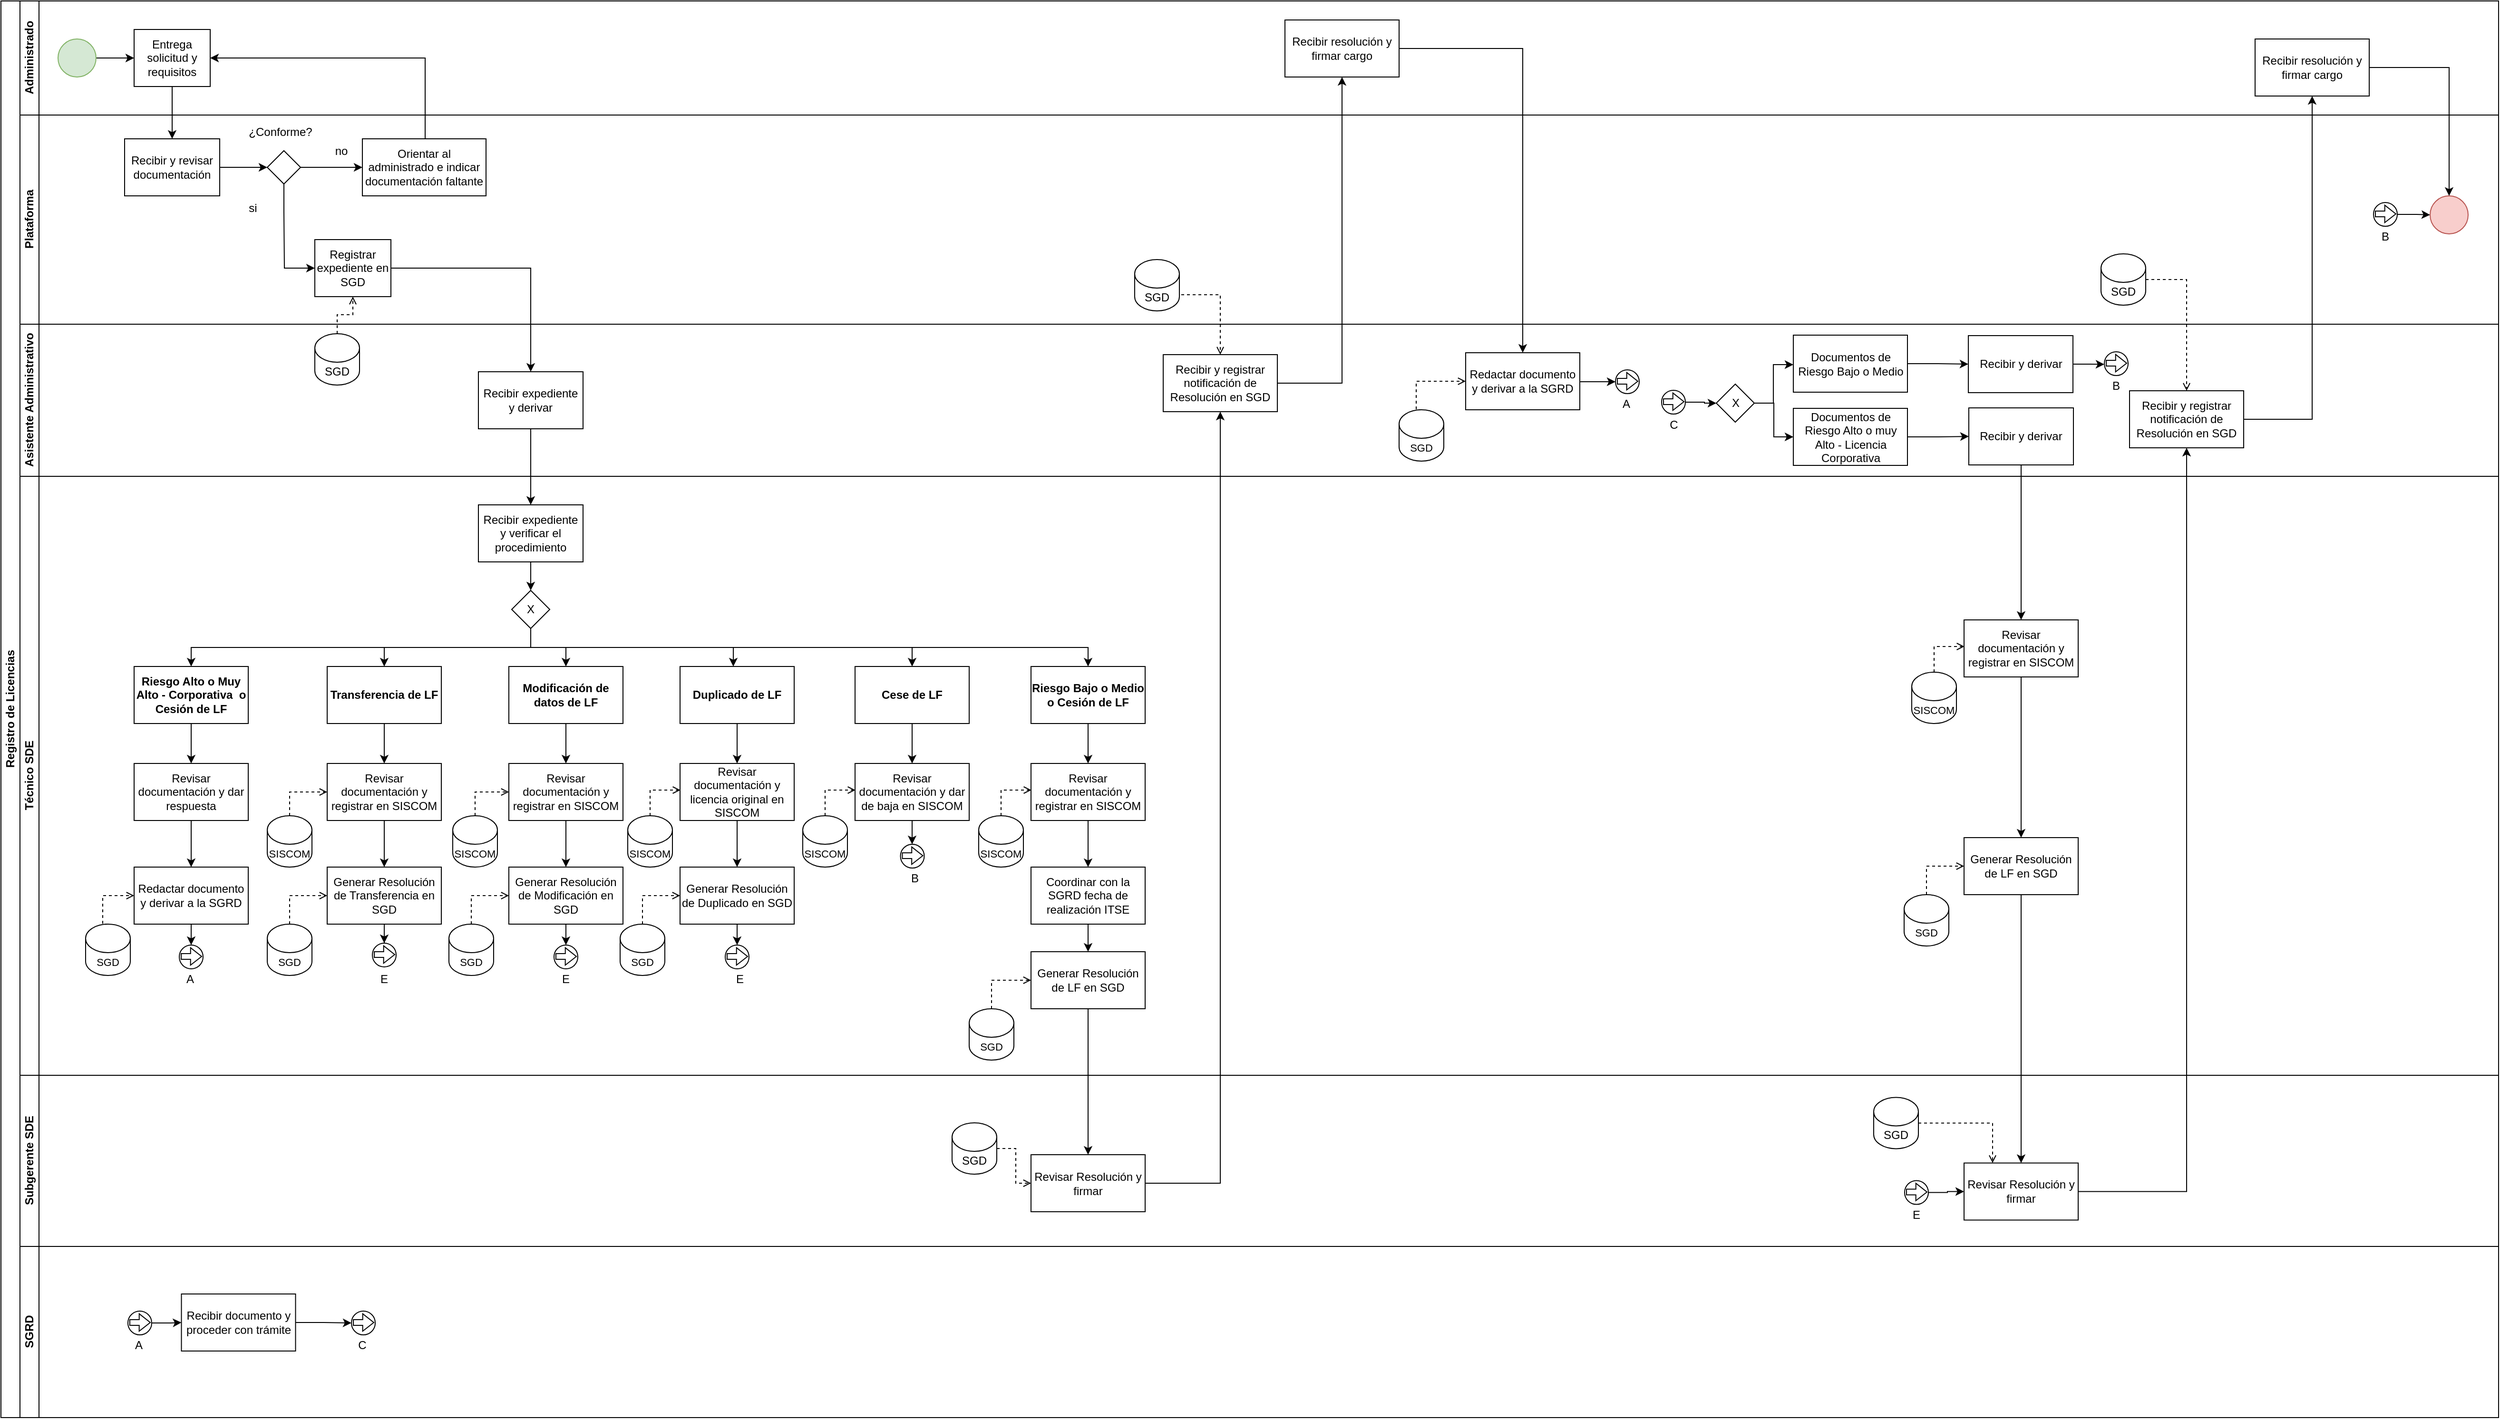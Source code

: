 <mxfile version="20.0.4" type="github" pages="2">
  <diagram id="prtHgNgQTEPvFCAcTncT" name="Licencias">
    <mxGraphModel dx="948" dy="529" grid="1" gridSize="10" guides="1" tooltips="1" connect="1" arrows="1" fold="1" page="1" pageScale="1" pageWidth="827" pageHeight="1169" background="none" math="0" shadow="0">
      <root>
        <mxCell id="0" />
        <mxCell id="1" parent="0" />
        <mxCell id="dNxyNK7c78bLwvsdeMH5-19" value="Registro de Licencias" style="swimlane;html=1;childLayout=stackLayout;resizeParent=1;resizeParentMax=0;horizontal=0;startSize=20;horizontalStack=0;" parent="1" vertex="1">
          <mxGeometry x="114" y="120" width="2626" height="1490" as="geometry" />
        </mxCell>
        <mxCell id="dNxyNK7c78bLwvsdeMH5-20" value="Administrado" style="swimlane;html=1;startSize=20;horizontal=0;" parent="dNxyNK7c78bLwvsdeMH5-19" vertex="1">
          <mxGeometry x="20" width="2606" height="120" as="geometry">
            <mxRectangle x="20" width="820" height="30" as="alternateBounds" />
          </mxGeometry>
        </mxCell>
        <mxCell id="dNxyNK7c78bLwvsdeMH5-25" value="" style="edgeStyle=orthogonalEdgeStyle;rounded=0;orthogonalLoop=1;jettySize=auto;html=1;" parent="dNxyNK7c78bLwvsdeMH5-20" source="dNxyNK7c78bLwvsdeMH5-23" target="dNxyNK7c78bLwvsdeMH5-24" edge="1">
          <mxGeometry relative="1" as="geometry" />
        </mxCell>
        <mxCell id="dNxyNK7c78bLwvsdeMH5-23" value="" style="ellipse;whiteSpace=wrap;html=1;fillColor=#d5e8d4;strokeColor=#82b366;" parent="dNxyNK7c78bLwvsdeMH5-20" vertex="1">
          <mxGeometry x="40" y="40" width="40" height="40" as="geometry" />
        </mxCell>
        <mxCell id="dNxyNK7c78bLwvsdeMH5-24" value="Entrega solicitud y requisitos" style="rounded=0;whiteSpace=wrap;html=1;fontFamily=Helvetica;fontSize=12;fontColor=#000000;align=center;" parent="dNxyNK7c78bLwvsdeMH5-20" vertex="1">
          <mxGeometry x="120" y="30" width="80" height="60" as="geometry" />
        </mxCell>
        <mxCell id="92jhZXdpKCf5wFwA51hG-129" value="Recibir resolución y firmar cargo" style="whiteSpace=wrap;html=1;" parent="dNxyNK7c78bLwvsdeMH5-20" vertex="1">
          <mxGeometry x="1330" y="20" width="120" height="60" as="geometry" />
        </mxCell>
        <mxCell id="92jhZXdpKCf5wFwA51hG-162" value="Recibir resolución y firmar cargo" style="whiteSpace=wrap;html=1;" parent="dNxyNK7c78bLwvsdeMH5-20" vertex="1">
          <mxGeometry x="2350" y="40" width="120" height="60" as="geometry" />
        </mxCell>
        <mxCell id="RVFT1TnoUOrNZ6tFgGIb-16" value="Plataforma" style="swimlane;html=1;startSize=20;horizontal=0;" parent="dNxyNK7c78bLwvsdeMH5-19" vertex="1">
          <mxGeometry x="20" y="120" width="2606" height="220" as="geometry">
            <mxRectangle x="20" width="820" height="30" as="alternateBounds" />
          </mxGeometry>
        </mxCell>
        <mxCell id="RVFT1TnoUOrNZ6tFgGIb-23" style="edgeStyle=orthogonalEdgeStyle;rounded=0;orthogonalLoop=1;jettySize=auto;html=1;" parent="RVFT1TnoUOrNZ6tFgGIb-16" source="RVFT1TnoUOrNZ6tFgGIb-21" target="RVFT1TnoUOrNZ6tFgGIb-3" edge="1">
          <mxGeometry relative="1" as="geometry" />
        </mxCell>
        <mxCell id="RVFT1TnoUOrNZ6tFgGIb-21" value="Recibir y revisar documentación" style="whiteSpace=wrap;html=1;fontColor=#000000;rounded=0;" parent="RVFT1TnoUOrNZ6tFgGIb-16" vertex="1">
          <mxGeometry x="110" y="25" width="100" height="60" as="geometry" />
        </mxCell>
        <mxCell id="RVFT1TnoUOrNZ6tFgGIb-24" style="edgeStyle=orthogonalEdgeStyle;rounded=0;orthogonalLoop=1;jettySize=auto;html=1;entryX=0;entryY=0.5;entryDx=0;entryDy=0;" parent="RVFT1TnoUOrNZ6tFgGIb-16" source="RVFT1TnoUOrNZ6tFgGIb-3" target="RVFT1TnoUOrNZ6tFgGIb-11" edge="1">
          <mxGeometry relative="1" as="geometry" />
        </mxCell>
        <mxCell id="RVFT1TnoUOrNZ6tFgGIb-26" style="edgeStyle=orthogonalEdgeStyle;rounded=0;orthogonalLoop=1;jettySize=auto;html=1;entryX=0;entryY=0.5;entryDx=0;entryDy=0;" parent="RVFT1TnoUOrNZ6tFgGIb-16" source="RVFT1TnoUOrNZ6tFgGIb-3" target="RVFT1TnoUOrNZ6tFgGIb-8" edge="1">
          <mxGeometry relative="1" as="geometry">
            <Array as="points">
              <mxPoint x="278" y="102" />
              <mxPoint x="278" y="161" />
            </Array>
          </mxGeometry>
        </mxCell>
        <mxCell id="RVFT1TnoUOrNZ6tFgGIb-3" value="" style="rhombus;whiteSpace=wrap;html=1;fontColor=#000000;rounded=0;" parent="RVFT1TnoUOrNZ6tFgGIb-16" vertex="1">
          <mxGeometry x="260" y="37.5" width="35" height="35" as="geometry" />
        </mxCell>
        <mxCell id="RVFT1TnoUOrNZ6tFgGIb-11" value="Orientar al administrado e indicar documentación faltante" style="whiteSpace=wrap;html=1;fontColor=#000000;rounded=0;" parent="RVFT1TnoUOrNZ6tFgGIb-16" vertex="1">
          <mxGeometry x="360" y="25" width="130" height="60" as="geometry" />
        </mxCell>
        <mxCell id="RVFT1TnoUOrNZ6tFgGIb-10" value="no" style="text;html=1;strokeColor=none;fillColor=none;align=center;verticalAlign=middle;whiteSpace=wrap;rounded=0;" parent="RVFT1TnoUOrNZ6tFgGIb-16" vertex="1">
          <mxGeometry x="323" y="28" width="30" height="20" as="geometry" />
        </mxCell>
        <mxCell id="RVFT1TnoUOrNZ6tFgGIb-13" value="si" style="text;html=1;strokeColor=none;fillColor=none;align=center;verticalAlign=middle;whiteSpace=wrap;rounded=0;" parent="RVFT1TnoUOrNZ6tFgGIb-16" vertex="1">
          <mxGeometry x="230" y="88" width="30" height="20" as="geometry" />
        </mxCell>
        <mxCell id="RVFT1TnoUOrNZ6tFgGIb-8" value="Registrar expediente en SGD" style="whiteSpace=wrap;html=1;fontColor=#000000;rounded=0;" parent="RVFT1TnoUOrNZ6tFgGIb-16" vertex="1">
          <mxGeometry x="310" y="131" width="80" height="60" as="geometry" />
        </mxCell>
        <mxCell id="RVFT1TnoUOrNZ6tFgGIb-33" value="¿Conforme?" style="text;html=1;strokeColor=none;fillColor=none;align=center;verticalAlign=middle;whiteSpace=wrap;rounded=0;" parent="RVFT1TnoUOrNZ6tFgGIb-16" vertex="1">
          <mxGeometry x="259" y="8" width="30" height="20" as="geometry" />
        </mxCell>
        <mxCell id="92jhZXdpKCf5wFwA51hG-22" value="SGD" style="shape=cylinder3;whiteSpace=wrap;html=1;boundedLbl=1;backgroundOutline=1;size=15;" parent="RVFT1TnoUOrNZ6tFgGIb-16" vertex="1">
          <mxGeometry x="2188" y="146" width="47" height="54" as="geometry" />
        </mxCell>
        <mxCell id="92jhZXdpKCf5wFwA51hG-163" value="" style="ellipse;whiteSpace=wrap;html=1;fillColor=#f8cecc;strokeColor=#b85450;" parent="RVFT1TnoUOrNZ6tFgGIb-16" vertex="1">
          <mxGeometry x="2534" y="85" width="40" height="40" as="geometry" />
        </mxCell>
        <mxCell id="SDRs1M8otdTkiR_mjbvQ-18" value="" style="group;aspect=fixed;" parent="RVFT1TnoUOrNZ6tFgGIb-16" vertex="1" connectable="0">
          <mxGeometry x="2474.5" y="92" width="25" height="25" as="geometry" />
        </mxCell>
        <mxCell id="SDRs1M8otdTkiR_mjbvQ-19" value="" style="ellipse;whiteSpace=wrap;html=1;aspect=fixed;" parent="SDRs1M8otdTkiR_mjbvQ-18" vertex="1">
          <mxGeometry width="25" height="25" as="geometry" />
        </mxCell>
        <mxCell id="SDRs1M8otdTkiR_mjbvQ-20" value="" style="shape=flexArrow;endArrow=classic;html=1;rounded=0;entryX=1;entryY=0.5;entryDx=0;entryDy=0;width=6;endSize=3.551;endWidth=11.321;exitX=0.06;exitY=0.478;exitDx=0;exitDy=0;exitPerimeter=0;" parent="SDRs1M8otdTkiR_mjbvQ-18" source="SDRs1M8otdTkiR_mjbvQ-19" edge="1">
          <mxGeometry width="50" height="50" relative="1" as="geometry">
            <mxPoint x="1" y="12" as="sourcePoint" />
            <mxPoint x="24" y="12" as="targetPoint" />
          </mxGeometry>
        </mxCell>
        <mxCell id="SDRs1M8otdTkiR_mjbvQ-21" value="B" style="text;html=1;strokeColor=none;fillColor=none;align=center;verticalAlign=middle;whiteSpace=wrap;rounded=0;" parent="RVFT1TnoUOrNZ6tFgGIb-16" vertex="1">
          <mxGeometry x="2472" y="118" width="30" height="20" as="geometry" />
        </mxCell>
        <mxCell id="SDRs1M8otdTkiR_mjbvQ-22" style="edgeStyle=orthogonalEdgeStyle;rounded=0;orthogonalLoop=1;jettySize=auto;html=1;fontSize=11;" parent="RVFT1TnoUOrNZ6tFgGIb-16" source="SDRs1M8otdTkiR_mjbvQ-19" target="92jhZXdpKCf5wFwA51hG-163" edge="1">
          <mxGeometry relative="1" as="geometry" />
        </mxCell>
        <mxCell id="RVFT1TnoUOrNZ6tFgGIb-17" value="Asistente Administrativo" style="swimlane;html=1;startSize=20;horizontal=0;" parent="dNxyNK7c78bLwvsdeMH5-19" vertex="1">
          <mxGeometry x="20" y="340" width="2606" height="160" as="geometry">
            <mxRectangle x="20" width="820" height="30" as="alternateBounds" />
          </mxGeometry>
        </mxCell>
        <mxCell id="RVFT1TnoUOrNZ6tFgGIb-27" value="SGD" style="shape=cylinder3;whiteSpace=wrap;html=1;boundedLbl=1;backgroundOutline=1;size=15;" parent="RVFT1TnoUOrNZ6tFgGIb-17" vertex="1">
          <mxGeometry x="310" y="10" width="47" height="54" as="geometry" />
        </mxCell>
        <mxCell id="RVFT1TnoUOrNZ6tFgGIb-48" value="Recibir expediente y derivar" style="whiteSpace=wrap;html=1;fontColor=#000000;rounded=0;" parent="RVFT1TnoUOrNZ6tFgGIb-17" vertex="1">
          <mxGeometry x="482" y="50" width="110" height="60" as="geometry" />
        </mxCell>
        <mxCell id="92jhZXdpKCf5wFwA51hG-20" value="Recibir y registrar notificación de Resolución en SGD" style="whiteSpace=wrap;html=1;" parent="RVFT1TnoUOrNZ6tFgGIb-17" vertex="1">
          <mxGeometry x="2218" y="70" width="120" height="60" as="geometry" />
        </mxCell>
        <mxCell id="92jhZXdpKCf5wFwA51hG-107" value="Redactar documento y derivar a la SGRD" style="whiteSpace=wrap;html=1;" parent="RVFT1TnoUOrNZ6tFgGIb-17" vertex="1">
          <mxGeometry x="1520" y="30" width="120" height="60" as="geometry" />
        </mxCell>
        <mxCell id="92jhZXdpKCf5wFwA51hG-113" value="SGD" style="shape=cylinder3;whiteSpace=wrap;html=1;boundedLbl=1;backgroundOutline=1;size=15;fontSize=11;" parent="RVFT1TnoUOrNZ6tFgGIb-17" vertex="1">
          <mxGeometry x="1450" y="90" width="47" height="54" as="geometry" />
        </mxCell>
        <mxCell id="92jhZXdpKCf5wFwA51hG-114" style="edgeStyle=orthogonalEdgeStyle;rounded=0;orthogonalLoop=1;jettySize=auto;html=1;dashed=1;endArrow=open;endFill=0;exitX=0.5;exitY=0;exitDx=0;exitDy=0;exitPerimeter=0;entryX=0;entryY=0.5;entryDx=0;entryDy=0;" parent="RVFT1TnoUOrNZ6tFgGIb-17" source="92jhZXdpKCf5wFwA51hG-113" target="92jhZXdpKCf5wFwA51hG-107" edge="1">
          <mxGeometry relative="1" as="geometry">
            <mxPoint x="1497" y="69" as="targetPoint" />
            <mxPoint x="1304" y="-551" as="sourcePoint" />
            <Array as="points">
              <mxPoint x="1468" y="60" />
            </Array>
          </mxGeometry>
        </mxCell>
        <mxCell id="92jhZXdpKCf5wFwA51hG-116" value="A" style="text;html=1;strokeColor=none;fillColor=none;align=center;verticalAlign=middle;whiteSpace=wrap;rounded=0;" parent="RVFT1TnoUOrNZ6tFgGIb-17" vertex="1">
          <mxGeometry x="1674" y="74" width="30" height="20" as="geometry" />
        </mxCell>
        <mxCell id="92jhZXdpKCf5wFwA51hG-117" value="" style="group;aspect=fixed;" parent="RVFT1TnoUOrNZ6tFgGIb-17" vertex="1" connectable="0">
          <mxGeometry x="1677.5" y="48" width="25" height="25" as="geometry" />
        </mxCell>
        <mxCell id="92jhZXdpKCf5wFwA51hG-118" value="" style="ellipse;whiteSpace=wrap;html=1;aspect=fixed;" parent="92jhZXdpKCf5wFwA51hG-117" vertex="1">
          <mxGeometry width="25" height="25" as="geometry" />
        </mxCell>
        <mxCell id="92jhZXdpKCf5wFwA51hG-119" value="" style="shape=flexArrow;endArrow=classic;html=1;rounded=0;entryX=1;entryY=0.5;entryDx=0;entryDy=0;width=6;endSize=3.551;endWidth=11.321;exitX=0.06;exitY=0.478;exitDx=0;exitDy=0;exitPerimeter=0;" parent="92jhZXdpKCf5wFwA51hG-117" source="92jhZXdpKCf5wFwA51hG-118" edge="1">
          <mxGeometry width="50" height="50" relative="1" as="geometry">
            <mxPoint x="1" y="12" as="sourcePoint" />
            <mxPoint x="24" y="12" as="targetPoint" />
          </mxGeometry>
        </mxCell>
        <mxCell id="92jhZXdpKCf5wFwA51hG-121" style="edgeStyle=orthogonalEdgeStyle;rounded=0;orthogonalLoop=1;jettySize=auto;html=1;fontSize=11;entryX=0;entryY=0.5;entryDx=0;entryDy=0;" parent="RVFT1TnoUOrNZ6tFgGIb-17" source="92jhZXdpKCf5wFwA51hG-107" target="92jhZXdpKCf5wFwA51hG-118" edge="1">
          <mxGeometry relative="1" as="geometry">
            <mxPoint x="1668" y="49" as="targetPoint" />
            <Array as="points">
              <mxPoint x="1672" y="60" />
            </Array>
          </mxGeometry>
        </mxCell>
        <mxCell id="92jhZXdpKCf5wFwA51hG-147" value="Recibir y derivar" style="whiteSpace=wrap;html=1;fontColor=#000000;rounded=0;" parent="RVFT1TnoUOrNZ6tFgGIb-17" vertex="1">
          <mxGeometry x="2049" y="88" width="110" height="60" as="geometry" />
        </mxCell>
        <mxCell id="SDRs1M8otdTkiR_mjbvQ-23" value="" style="group;aspect=fixed;" parent="RVFT1TnoUOrNZ6tFgGIb-17" vertex="1" connectable="0">
          <mxGeometry x="2191.5" y="29" width="25" height="25" as="geometry" />
        </mxCell>
        <mxCell id="SDRs1M8otdTkiR_mjbvQ-24" value="" style="ellipse;whiteSpace=wrap;html=1;aspect=fixed;" parent="SDRs1M8otdTkiR_mjbvQ-23" vertex="1">
          <mxGeometry width="25" height="25" as="geometry" />
        </mxCell>
        <mxCell id="SDRs1M8otdTkiR_mjbvQ-25" value="" style="shape=flexArrow;endArrow=classic;html=1;rounded=0;entryX=1;entryY=0.5;entryDx=0;entryDy=0;width=6;endSize=3.551;endWidth=11.321;exitX=0.06;exitY=0.478;exitDx=0;exitDy=0;exitPerimeter=0;" parent="SDRs1M8otdTkiR_mjbvQ-23" source="SDRs1M8otdTkiR_mjbvQ-24" edge="1">
          <mxGeometry width="50" height="50" relative="1" as="geometry">
            <mxPoint x="1" y="12" as="sourcePoint" />
            <mxPoint x="24" y="12" as="targetPoint" />
          </mxGeometry>
        </mxCell>
        <mxCell id="SDRs1M8otdTkiR_mjbvQ-26" value="B" style="text;html=1;strokeColor=none;fillColor=none;align=center;verticalAlign=middle;whiteSpace=wrap;rounded=0;" parent="RVFT1TnoUOrNZ6tFgGIb-17" vertex="1">
          <mxGeometry x="2189" y="55" width="30" height="20" as="geometry" />
        </mxCell>
        <mxCell id="SDRs1M8otdTkiR_mjbvQ-28" style="edgeStyle=orthogonalEdgeStyle;rounded=0;orthogonalLoop=1;jettySize=auto;html=1;entryX=0;entryY=0.53;entryDx=0;entryDy=0;entryPerimeter=0;fontSize=11;" parent="RVFT1TnoUOrNZ6tFgGIb-17" source="SDRs1M8otdTkiR_mjbvQ-27" target="SDRs1M8otdTkiR_mjbvQ-24" edge="1">
          <mxGeometry relative="1" as="geometry">
            <Array as="points">
              <mxPoint x="2176" y="42" />
              <mxPoint x="2176" y="43" />
            </Array>
          </mxGeometry>
        </mxCell>
        <mxCell id="SDRs1M8otdTkiR_mjbvQ-27" value="Recibir y derivar" style="whiteSpace=wrap;html=1;fontColor=#000000;rounded=0;" parent="RVFT1TnoUOrNZ6tFgGIb-17" vertex="1">
          <mxGeometry x="2048.5" y="12" width="110" height="60" as="geometry" />
        </mxCell>
        <mxCell id="92jhZXdpKCf5wFwA51hG-23" style="edgeStyle=orthogonalEdgeStyle;rounded=0;orthogonalLoop=1;jettySize=auto;html=1;exitX=1;exitY=0.5;exitDx=0;exitDy=0;exitPerimeter=0;entryX=0.5;entryY=0;entryDx=0;entryDy=0;dashed=1;endArrow=open;endFill=0;" parent="dNxyNK7c78bLwvsdeMH5-19" source="92jhZXdpKCf5wFwA51hG-22" target="92jhZXdpKCf5wFwA51hG-20" edge="1">
          <mxGeometry relative="1" as="geometry">
            <mxPoint x="2178" y="387" as="targetPoint" />
            <Array as="points">
              <mxPoint x="2298" y="293" />
            </Array>
          </mxGeometry>
        </mxCell>
        <mxCell id="RVFT1TnoUOrNZ6tFgGIb-18" value="Técnico SDE" style="swimlane;html=1;startSize=20;horizontal=0;" parent="dNxyNK7c78bLwvsdeMH5-19" vertex="1">
          <mxGeometry x="20" y="500" width="2606" height="630" as="geometry">
            <mxRectangle x="20" width="820" height="30" as="alternateBounds" />
          </mxGeometry>
        </mxCell>
        <mxCell id="RVFT1TnoUOrNZ6tFgGIb-29" value="Recibir expediente y verificar el procedimiento" style="whiteSpace=wrap;html=1;fontColor=#000000;rounded=0;" parent="RVFT1TnoUOrNZ6tFgGIb-18" vertex="1">
          <mxGeometry x="482" y="30" width="110" height="60" as="geometry" />
        </mxCell>
        <mxCell id="RVFT1TnoUOrNZ6tFgGIb-32" value="X" style="rhombus;whiteSpace=wrap;html=1;" parent="RVFT1TnoUOrNZ6tFgGIb-18" vertex="1">
          <mxGeometry x="517" y="120" width="40" height="40" as="geometry" />
        </mxCell>
        <mxCell id="RVFT1TnoUOrNZ6tFgGIb-34" style="edgeStyle=orthogonalEdgeStyle;rounded=0;orthogonalLoop=1;jettySize=auto;html=1;entryX=0.5;entryY=0;entryDx=0;entryDy=0;endArrow=classic;endFill=1;" parent="RVFT1TnoUOrNZ6tFgGIb-18" source="RVFT1TnoUOrNZ6tFgGIb-29" target="RVFT1TnoUOrNZ6tFgGIb-32" edge="1">
          <mxGeometry relative="1" as="geometry" />
        </mxCell>
        <mxCell id="RVFT1TnoUOrNZ6tFgGIb-35" value="Riesgo Alto o Muy Alto - Corporativa&amp;nbsp; o Cesión de LF" style="whiteSpace=wrap;html=1;fontStyle=1" parent="RVFT1TnoUOrNZ6tFgGIb-18" vertex="1">
          <mxGeometry x="120" y="200" width="120" height="60" as="geometry" />
        </mxCell>
        <mxCell id="RVFT1TnoUOrNZ6tFgGIb-36" value="" style="edgeStyle=orthogonalEdgeStyle;rounded=0;orthogonalLoop=1;jettySize=auto;html=1;endArrow=classic;endFill=1;entryX=0.5;entryY=0;entryDx=0;entryDy=0;" parent="RVFT1TnoUOrNZ6tFgGIb-18" source="RVFT1TnoUOrNZ6tFgGIb-32" target="RVFT1TnoUOrNZ6tFgGIb-35" edge="1">
          <mxGeometry relative="1" as="geometry">
            <Array as="points">
              <mxPoint x="537" y="180" />
              <mxPoint x="180" y="180" />
            </Array>
          </mxGeometry>
        </mxCell>
        <mxCell id="RVFT1TnoUOrNZ6tFgGIb-56" style="edgeStyle=orthogonalEdgeStyle;rounded=0;orthogonalLoop=1;jettySize=auto;html=1;endArrow=classic;endFill=1;" parent="RVFT1TnoUOrNZ6tFgGIb-18" source="RVFT1TnoUOrNZ6tFgGIb-37" target="RVFT1TnoUOrNZ6tFgGIb-55" edge="1">
          <mxGeometry relative="1" as="geometry" />
        </mxCell>
        <mxCell id="RVFT1TnoUOrNZ6tFgGIb-37" value="Transferencia de LF" style="whiteSpace=wrap;html=1;fontStyle=1" parent="RVFT1TnoUOrNZ6tFgGIb-18" vertex="1">
          <mxGeometry x="323" y="200" width="120" height="60" as="geometry" />
        </mxCell>
        <mxCell id="RVFT1TnoUOrNZ6tFgGIb-38" style="edgeStyle=orthogonalEdgeStyle;rounded=0;orthogonalLoop=1;jettySize=auto;html=1;endArrow=classic;endFill=1;entryX=0.5;entryY=0;entryDx=0;entryDy=0;" parent="RVFT1TnoUOrNZ6tFgGIb-18" source="RVFT1TnoUOrNZ6tFgGIb-32" target="RVFT1TnoUOrNZ6tFgGIb-37" edge="1">
          <mxGeometry relative="1" as="geometry">
            <Array as="points">
              <mxPoint x="537" y="180" />
              <mxPoint x="383" y="180" />
            </Array>
          </mxGeometry>
        </mxCell>
        <mxCell id="RVFT1TnoUOrNZ6tFgGIb-39" style="edgeStyle=orthogonalEdgeStyle;rounded=0;orthogonalLoop=1;jettySize=auto;html=1;endArrow=classic;endFill=1;entryX=0.5;entryY=0;entryDx=0;entryDy=0;exitX=0.5;exitY=1;exitDx=0;exitDy=0;" parent="RVFT1TnoUOrNZ6tFgGIb-18" source="RVFT1TnoUOrNZ6tFgGIb-32" target="RVFT1TnoUOrNZ6tFgGIb-40" edge="1">
          <mxGeometry relative="1" as="geometry">
            <mxPoint x="671.0" y="170.0" as="sourcePoint" />
            <Array as="points">
              <mxPoint x="537" y="180" />
              <mxPoint x="574" y="180" />
            </Array>
          </mxGeometry>
        </mxCell>
        <mxCell id="92jhZXdpKCf5wFwA51hG-31" style="edgeStyle=orthogonalEdgeStyle;rounded=0;orthogonalLoop=1;jettySize=auto;html=1;fontSize=10;" parent="RVFT1TnoUOrNZ6tFgGIb-18" source="RVFT1TnoUOrNZ6tFgGIb-40" target="92jhZXdpKCf5wFwA51hG-30" edge="1">
          <mxGeometry relative="1" as="geometry" />
        </mxCell>
        <mxCell id="RVFT1TnoUOrNZ6tFgGIb-40" value="Modificación de datos de LF" style="whiteSpace=wrap;html=1;fontStyle=1;fillColor=#FFFFFF;fontColor=#000000;strokeColor=#000000;" parent="RVFT1TnoUOrNZ6tFgGIb-18" vertex="1">
          <mxGeometry x="514" y="200" width="120" height="60" as="geometry" />
        </mxCell>
        <mxCell id="92jhZXdpKCf5wFwA51hG-38" style="edgeStyle=orthogonalEdgeStyle;rounded=0;orthogonalLoop=1;jettySize=auto;html=1;entryX=0.5;entryY=0;entryDx=0;entryDy=0;fontSize=11;" parent="RVFT1TnoUOrNZ6tFgGIb-18" source="RVFT1TnoUOrNZ6tFgGIb-42" target="92jhZXdpKCf5wFwA51hG-35" edge="1">
          <mxGeometry relative="1" as="geometry" />
        </mxCell>
        <mxCell id="RVFT1TnoUOrNZ6tFgGIb-42" value="Duplicado de LF" style="whiteSpace=wrap;html=1;fontStyle=1;fillColor=#FFFFFF;fontColor=#000000;strokeColor=#000000;" parent="RVFT1TnoUOrNZ6tFgGIb-18" vertex="1">
          <mxGeometry x="694" y="200" width="120" height="60" as="geometry" />
        </mxCell>
        <mxCell id="RVFT1TnoUOrNZ6tFgGIb-45" style="edgeStyle=orthogonalEdgeStyle;rounded=0;orthogonalLoop=1;jettySize=auto;html=1;endArrow=classic;endFill=1;" parent="RVFT1TnoUOrNZ6tFgGIb-18" source="RVFT1TnoUOrNZ6tFgGIb-32" edge="1">
          <mxGeometry relative="1" as="geometry">
            <Array as="points">
              <mxPoint x="537" y="180" />
              <mxPoint x="750" y="180" />
            </Array>
            <mxPoint x="750" y="200" as="targetPoint" />
          </mxGeometry>
        </mxCell>
        <mxCell id="92jhZXdpKCf5wFwA51hG-59" style="edgeStyle=orthogonalEdgeStyle;rounded=0;orthogonalLoop=1;jettySize=auto;html=1;entryX=0.5;entryY=0;entryDx=0;entryDy=0;fontSize=11;" parent="RVFT1TnoUOrNZ6tFgGIb-18" source="RVFT1TnoUOrNZ6tFgGIb-43" target="92jhZXdpKCf5wFwA51hG-56" edge="1">
          <mxGeometry relative="1" as="geometry" />
        </mxCell>
        <mxCell id="RVFT1TnoUOrNZ6tFgGIb-43" value="Cese de LF" style="whiteSpace=wrap;html=1;fontStyle=1;fillColor=#FFFFFF;fontColor=#000000;strokeColor=#000000;" parent="RVFT1TnoUOrNZ6tFgGIb-18" vertex="1">
          <mxGeometry x="878" y="200" width="120" height="60" as="geometry" />
        </mxCell>
        <mxCell id="RVFT1TnoUOrNZ6tFgGIb-46" style="edgeStyle=orthogonalEdgeStyle;rounded=0;orthogonalLoop=1;jettySize=auto;html=1;endArrow=classic;endFill=1;exitX=0.5;exitY=1;exitDx=0;exitDy=0;entryX=0.5;entryY=0;entryDx=0;entryDy=0;" parent="RVFT1TnoUOrNZ6tFgGIb-18" source="RVFT1TnoUOrNZ6tFgGIb-32" target="RVFT1TnoUOrNZ6tFgGIb-43" edge="1">
          <mxGeometry relative="1" as="geometry">
            <Array as="points">
              <mxPoint x="537" y="180" />
              <mxPoint x="938" y="180" />
            </Array>
          </mxGeometry>
        </mxCell>
        <mxCell id="92jhZXdpKCf5wFwA51hG-63" style="edgeStyle=orthogonalEdgeStyle;rounded=0;orthogonalLoop=1;jettySize=auto;html=1;fontSize=11;" parent="RVFT1TnoUOrNZ6tFgGIb-18" source="RVFT1TnoUOrNZ6tFgGIb-44" target="92jhZXdpKCf5wFwA51hG-60" edge="1">
          <mxGeometry relative="1" as="geometry" />
        </mxCell>
        <mxCell id="RVFT1TnoUOrNZ6tFgGIb-44" value="Riesgo Bajo o Medio o Cesión de LF" style="whiteSpace=wrap;html=1;fontStyle=1" parent="RVFT1TnoUOrNZ6tFgGIb-18" vertex="1">
          <mxGeometry x="1063" y="200" width="120" height="60" as="geometry" />
        </mxCell>
        <mxCell id="RVFT1TnoUOrNZ6tFgGIb-47" style="edgeStyle=orthogonalEdgeStyle;rounded=0;orthogonalLoop=1;jettySize=auto;html=1;entryX=0.5;entryY=0;entryDx=0;entryDy=0;endArrow=classic;endFill=1;exitX=0.5;exitY=1;exitDx=0;exitDy=0;" parent="RVFT1TnoUOrNZ6tFgGIb-18" source="RVFT1TnoUOrNZ6tFgGIb-32" target="RVFT1TnoUOrNZ6tFgGIb-44" edge="1">
          <mxGeometry relative="1" as="geometry">
            <Array as="points">
              <mxPoint x="537" y="180" />
              <mxPoint x="1123" y="180" />
            </Array>
          </mxGeometry>
        </mxCell>
        <mxCell id="RVFT1TnoUOrNZ6tFgGIb-55" value="Revisar documentación y registrar en SISCOM" style="whiteSpace=wrap;html=1;" parent="RVFT1TnoUOrNZ6tFgGIb-18" vertex="1">
          <mxGeometry x="323" y="302" width="120" height="60" as="geometry" />
        </mxCell>
        <mxCell id="RVFT1TnoUOrNZ6tFgGIb-57" value="SISCOM" style="shape=cylinder3;whiteSpace=wrap;html=1;boundedLbl=1;backgroundOutline=1;size=15;fontSize=11;" parent="RVFT1TnoUOrNZ6tFgGIb-18" vertex="1">
          <mxGeometry x="260" y="357" width="47" height="54" as="geometry" />
        </mxCell>
        <mxCell id="RVFT1TnoUOrNZ6tFgGIb-58" style="edgeStyle=orthogonalEdgeStyle;rounded=0;orthogonalLoop=1;jettySize=auto;html=1;exitX=0.5;exitY=0;exitDx=0;exitDy=0;exitPerimeter=0;dashed=1;endArrow=open;endFill=0;entryX=0;entryY=0.5;entryDx=0;entryDy=0;" parent="RVFT1TnoUOrNZ6tFgGIb-18" source="RVFT1TnoUOrNZ6tFgGIb-57" target="RVFT1TnoUOrNZ6tFgGIb-55" edge="1">
          <mxGeometry relative="1" as="geometry">
            <mxPoint x="220" y="350" as="targetPoint" />
            <Array as="points">
              <mxPoint x="284" y="332" />
            </Array>
          </mxGeometry>
        </mxCell>
        <mxCell id="92jhZXdpKCf5wFwA51hG-1" value="Generar Resolución de Transferencia en SGD" style="whiteSpace=wrap;html=1;" parent="RVFT1TnoUOrNZ6tFgGIb-18" vertex="1">
          <mxGeometry x="323" y="411" width="120" height="60" as="geometry" />
        </mxCell>
        <mxCell id="92jhZXdpKCf5wFwA51hG-2" value="" style="edgeStyle=orthogonalEdgeStyle;rounded=0;orthogonalLoop=1;jettySize=auto;html=1;" parent="RVFT1TnoUOrNZ6tFgGIb-18" source="RVFT1TnoUOrNZ6tFgGIb-55" target="92jhZXdpKCf5wFwA51hG-1" edge="1">
          <mxGeometry relative="1" as="geometry" />
        </mxCell>
        <mxCell id="92jhZXdpKCf5wFwA51hG-27" value="SGD" style="shape=cylinder3;whiteSpace=wrap;html=1;boundedLbl=1;backgroundOutline=1;size=15;fontSize=11;" parent="RVFT1TnoUOrNZ6tFgGIb-18" vertex="1">
          <mxGeometry x="260" y="471" width="47" height="54" as="geometry" />
        </mxCell>
        <mxCell id="92jhZXdpKCf5wFwA51hG-28" style="edgeStyle=orthogonalEdgeStyle;rounded=0;orthogonalLoop=1;jettySize=auto;html=1;entryX=0;entryY=0.5;entryDx=0;entryDy=0;dashed=1;endArrow=open;endFill=0;exitX=0.5;exitY=0;exitDx=0;exitDy=0;exitPerimeter=0;" parent="RVFT1TnoUOrNZ6tFgGIb-18" source="92jhZXdpKCf5wFwA51hG-27" target="92jhZXdpKCf5wFwA51hG-1" edge="1">
          <mxGeometry relative="1" as="geometry">
            <mxPoint x="274" y="549" as="targetPoint" />
            <mxPoint x="260" y="450" as="sourcePoint" />
            <Array as="points">
              <mxPoint x="284" y="441" />
            </Array>
          </mxGeometry>
        </mxCell>
        <mxCell id="92jhZXdpKCf5wFwA51hG-75" style="edgeStyle=orthogonalEdgeStyle;rounded=0;orthogonalLoop=1;jettySize=auto;html=1;fontSize=11;" parent="RVFT1TnoUOrNZ6tFgGIb-18" source="92jhZXdpKCf5wFwA51hG-30" target="92jhZXdpKCf5wFwA51hG-67" edge="1">
          <mxGeometry relative="1" as="geometry" />
        </mxCell>
        <mxCell id="92jhZXdpKCf5wFwA51hG-30" value="Revisar documentación y registrar en SISCOM" style="whiteSpace=wrap;html=1;" parent="RVFT1TnoUOrNZ6tFgGIb-18" vertex="1">
          <mxGeometry x="514" y="302" width="120" height="60" as="geometry" />
        </mxCell>
        <mxCell id="92jhZXdpKCf5wFwA51hG-33" value="SISCOM" style="shape=cylinder3;whiteSpace=wrap;html=1;boundedLbl=1;backgroundOutline=1;size=15;fontSize=11;" parent="RVFT1TnoUOrNZ6tFgGIb-18" vertex="1">
          <mxGeometry x="455" y="357" width="47" height="54" as="geometry" />
        </mxCell>
        <mxCell id="92jhZXdpKCf5wFwA51hG-34" style="edgeStyle=orthogonalEdgeStyle;rounded=0;orthogonalLoop=1;jettySize=auto;html=1;exitX=0.5;exitY=0;exitDx=0;exitDy=0;exitPerimeter=0;dashed=1;endArrow=open;endFill=0;entryX=0;entryY=0.5;entryDx=0;entryDy=0;" parent="RVFT1TnoUOrNZ6tFgGIb-18" source="92jhZXdpKCf5wFwA51hG-33" target="92jhZXdpKCf5wFwA51hG-30" edge="1">
          <mxGeometry relative="1" as="geometry">
            <mxPoint x="526.5" y="290" as="targetPoint" />
            <Array as="points" />
          </mxGeometry>
        </mxCell>
        <mxCell id="92jhZXdpKCf5wFwA51hG-7" value="E" style="text;html=1;strokeColor=none;fillColor=none;align=center;verticalAlign=middle;whiteSpace=wrap;rounded=0;" parent="RVFT1TnoUOrNZ6tFgGIb-18" vertex="1">
          <mxGeometry x="368" y="519" width="30" height="20" as="geometry" />
        </mxCell>
        <mxCell id="92jhZXdpKCf5wFwA51hG-84" style="edgeStyle=orthogonalEdgeStyle;rounded=0;orthogonalLoop=1;jettySize=auto;html=1;fontSize=11;" parent="RVFT1TnoUOrNZ6tFgGIb-18" source="92jhZXdpKCf5wFwA51hG-35" target="92jhZXdpKCf5wFwA51hG-76" edge="1">
          <mxGeometry relative="1" as="geometry" />
        </mxCell>
        <mxCell id="92jhZXdpKCf5wFwA51hG-35" value="Revisar documentación y licencia original en SISCOM" style="whiteSpace=wrap;html=1;" parent="RVFT1TnoUOrNZ6tFgGIb-18" vertex="1">
          <mxGeometry x="694" y="302" width="120" height="60" as="geometry" />
        </mxCell>
        <mxCell id="92jhZXdpKCf5wFwA51hG-36" value="SISCOM" style="shape=cylinder3;whiteSpace=wrap;html=1;boundedLbl=1;backgroundOutline=1;size=15;fontSize=11;" parent="RVFT1TnoUOrNZ6tFgGIb-18" vertex="1">
          <mxGeometry x="639" y="357" width="47" height="54" as="geometry" />
        </mxCell>
        <mxCell id="92jhZXdpKCf5wFwA51hG-37" style="edgeStyle=orthogonalEdgeStyle;rounded=0;orthogonalLoop=1;jettySize=auto;html=1;exitX=0.5;exitY=0;exitDx=0;exitDy=0;exitPerimeter=0;dashed=1;endArrow=open;endFill=0;entryX=0.003;entryY=0.483;entryDx=0;entryDy=0;entryPerimeter=0;" parent="RVFT1TnoUOrNZ6tFgGIb-18" source="92jhZXdpKCf5wFwA51hG-36" target="92jhZXdpKCf5wFwA51hG-35" edge="1">
          <mxGeometry relative="1" as="geometry">
            <mxPoint x="566.5" y="-330" as="targetPoint" />
            <Array as="points">
              <mxPoint x="663" y="330" />
              <mxPoint x="694" y="330" />
            </Array>
          </mxGeometry>
        </mxCell>
        <mxCell id="RVFT1TnoUOrNZ6tFgGIb-53" value="Redactar documento y derivar a la SGRD" style="whiteSpace=wrap;html=1;" parent="RVFT1TnoUOrNZ6tFgGIb-18" vertex="1">
          <mxGeometry x="120" y="411" width="120" height="60" as="geometry" />
        </mxCell>
        <mxCell id="92jhZXdpKCf5wFwA51hG-43" value="A" style="text;html=1;strokeColor=none;fillColor=none;align=center;verticalAlign=middle;whiteSpace=wrap;rounded=0;" parent="RVFT1TnoUOrNZ6tFgGIb-18" vertex="1">
          <mxGeometry x="164" y="519" width="30" height="20" as="geometry" />
        </mxCell>
        <mxCell id="92jhZXdpKCf5wFwA51hG-44" value="" style="group;aspect=fixed;" parent="RVFT1TnoUOrNZ6tFgGIb-18" vertex="1" connectable="0">
          <mxGeometry x="167.5" y="493" width="25" height="25" as="geometry" />
        </mxCell>
        <mxCell id="92jhZXdpKCf5wFwA51hG-45" value="" style="ellipse;whiteSpace=wrap;html=1;aspect=fixed;" parent="92jhZXdpKCf5wFwA51hG-44" vertex="1">
          <mxGeometry width="25" height="25" as="geometry" />
        </mxCell>
        <mxCell id="92jhZXdpKCf5wFwA51hG-46" value="" style="shape=flexArrow;endArrow=classic;html=1;rounded=0;entryX=1;entryY=0.5;entryDx=0;entryDy=0;width=6;endSize=3.551;endWidth=11.321;exitX=0.06;exitY=0.478;exitDx=0;exitDy=0;exitPerimeter=0;" parent="92jhZXdpKCf5wFwA51hG-44" source="92jhZXdpKCf5wFwA51hG-45" edge="1">
          <mxGeometry width="50" height="50" relative="1" as="geometry">
            <mxPoint x="1" y="12" as="sourcePoint" />
            <mxPoint x="24" y="12" as="targetPoint" />
          </mxGeometry>
        </mxCell>
        <mxCell id="92jhZXdpKCf5wFwA51hG-48" style="edgeStyle=orthogonalEdgeStyle;rounded=0;orthogonalLoop=1;jettySize=auto;html=1;fontSize=11;entryX=0.5;entryY=0;entryDx=0;entryDy=0;" parent="RVFT1TnoUOrNZ6tFgGIb-18" source="RVFT1TnoUOrNZ6tFgGIb-53" target="92jhZXdpKCf5wFwA51hG-45" edge="1">
          <mxGeometry relative="1" as="geometry">
            <mxPoint x="180" y="490" as="targetPoint" />
            <Array as="points">
              <mxPoint x="180" y="480" />
              <mxPoint x="180" y="480" />
            </Array>
          </mxGeometry>
        </mxCell>
        <mxCell id="92jhZXdpKCf5wFwA51hG-89" style="edgeStyle=orthogonalEdgeStyle;rounded=0;orthogonalLoop=1;jettySize=auto;html=1;fontSize=11;exitX=0.5;exitY=1;exitDx=0;exitDy=0;entryX=0.5;entryY=0;entryDx=0;entryDy=0;" parent="RVFT1TnoUOrNZ6tFgGIb-18" target="SDRs1M8otdTkiR_mjbvQ-16" edge="1">
          <mxGeometry relative="1" as="geometry">
            <mxPoint x="938" y="362" as="sourcePoint" />
            <mxPoint x="937.0" y="380.025" as="targetPoint" />
            <Array as="points">
              <mxPoint x="938" y="387" />
            </Array>
          </mxGeometry>
        </mxCell>
        <mxCell id="92jhZXdpKCf5wFwA51hG-56" value="Revisar documentación y dar de baja en SISCOM" style="whiteSpace=wrap;html=1;" parent="RVFT1TnoUOrNZ6tFgGIb-18" vertex="1">
          <mxGeometry x="878" y="302" width="120" height="60" as="geometry" />
        </mxCell>
        <mxCell id="92jhZXdpKCf5wFwA51hG-57" value="SISCOM" style="shape=cylinder3;whiteSpace=wrap;html=1;boundedLbl=1;backgroundOutline=1;size=15;fontSize=11;" parent="RVFT1TnoUOrNZ6tFgGIb-18" vertex="1">
          <mxGeometry x="823" y="357" width="47" height="54" as="geometry" />
        </mxCell>
        <mxCell id="92jhZXdpKCf5wFwA51hG-58" style="edgeStyle=orthogonalEdgeStyle;rounded=0;orthogonalLoop=1;jettySize=auto;html=1;exitX=0.5;exitY=0;exitDx=0;exitDy=0;exitPerimeter=0;dashed=1;endArrow=open;endFill=0;entryX=0.003;entryY=0.483;entryDx=0;entryDy=0;entryPerimeter=0;" parent="RVFT1TnoUOrNZ6tFgGIb-18" source="92jhZXdpKCf5wFwA51hG-57" target="92jhZXdpKCf5wFwA51hG-56" edge="1">
          <mxGeometry relative="1" as="geometry">
            <mxPoint x="610.5" y="-950" as="targetPoint" />
            <Array as="points">
              <mxPoint x="847" y="330" />
              <mxPoint x="878" y="330" />
            </Array>
          </mxGeometry>
        </mxCell>
        <mxCell id="92jhZXdpKCf5wFwA51hG-60" value="Revisar documentación y registrar en SISCOM" style="whiteSpace=wrap;html=1;" parent="RVFT1TnoUOrNZ6tFgGIb-18" vertex="1">
          <mxGeometry x="1063" y="302" width="120" height="60" as="geometry" />
        </mxCell>
        <mxCell id="92jhZXdpKCf5wFwA51hG-61" value="SISCOM" style="shape=cylinder3;whiteSpace=wrap;html=1;boundedLbl=1;backgroundOutline=1;size=15;fontSize=11;" parent="RVFT1TnoUOrNZ6tFgGIb-18" vertex="1">
          <mxGeometry x="1008" y="357" width="47" height="54" as="geometry" />
        </mxCell>
        <mxCell id="92jhZXdpKCf5wFwA51hG-62" style="edgeStyle=orthogonalEdgeStyle;rounded=0;orthogonalLoop=1;jettySize=auto;html=1;exitX=0.5;exitY=0;exitDx=0;exitDy=0;exitPerimeter=0;dashed=1;endArrow=open;endFill=0;entryX=0.003;entryY=0.483;entryDx=0;entryDy=0;entryPerimeter=0;" parent="RVFT1TnoUOrNZ6tFgGIb-18" source="92jhZXdpKCf5wFwA51hG-61" target="92jhZXdpKCf5wFwA51hG-60" edge="1">
          <mxGeometry relative="1" as="geometry">
            <mxPoint x="655.5" y="-1570" as="targetPoint" />
            <Array as="points">
              <mxPoint x="1032" y="330" />
              <mxPoint x="1063" y="330" />
            </Array>
          </mxGeometry>
        </mxCell>
        <mxCell id="92jhZXdpKCf5wFwA51hG-67" value="Generar Resolución de Modificación en SGD" style="whiteSpace=wrap;html=1;" parent="RVFT1TnoUOrNZ6tFgGIb-18" vertex="1">
          <mxGeometry x="514" y="411" width="120" height="60" as="geometry" />
        </mxCell>
        <mxCell id="92jhZXdpKCf5wFwA51hG-68" value="SGD" style="shape=cylinder3;whiteSpace=wrap;html=1;boundedLbl=1;backgroundOutline=1;size=15;fontSize=11;" parent="RVFT1TnoUOrNZ6tFgGIb-18" vertex="1">
          <mxGeometry x="451" y="471" width="47" height="54" as="geometry" />
        </mxCell>
        <mxCell id="92jhZXdpKCf5wFwA51hG-69" style="edgeStyle=orthogonalEdgeStyle;rounded=0;orthogonalLoop=1;jettySize=auto;html=1;entryX=0;entryY=0.5;entryDx=0;entryDy=0;dashed=1;endArrow=open;endFill=0;exitX=0.5;exitY=0;exitDx=0;exitDy=0;exitPerimeter=0;" parent="RVFT1TnoUOrNZ6tFgGIb-18" source="92jhZXdpKCf5wFwA51hG-68" target="92jhZXdpKCf5wFwA51hG-67" edge="1">
          <mxGeometry relative="1" as="geometry">
            <mxPoint x="325" y="-71" as="targetPoint" />
            <mxPoint x="311" y="-170" as="sourcePoint" />
            <Array as="points">
              <mxPoint x="475" y="441" />
            </Array>
          </mxGeometry>
        </mxCell>
        <mxCell id="92jhZXdpKCf5wFwA51hG-70" value="E" style="text;html=1;strokeColor=none;fillColor=none;align=center;verticalAlign=middle;whiteSpace=wrap;rounded=0;" parent="RVFT1TnoUOrNZ6tFgGIb-18" vertex="1">
          <mxGeometry x="559" y="519" width="30" height="20" as="geometry" />
        </mxCell>
        <mxCell id="92jhZXdpKCf5wFwA51hG-71" value="" style="group;aspect=fixed;" parent="RVFT1TnoUOrNZ6tFgGIb-18" vertex="1" connectable="0">
          <mxGeometry x="561.5" y="493" width="25" height="25" as="geometry" />
        </mxCell>
        <mxCell id="92jhZXdpKCf5wFwA51hG-72" value="" style="ellipse;whiteSpace=wrap;html=1;aspect=fixed;" parent="92jhZXdpKCf5wFwA51hG-71" vertex="1">
          <mxGeometry width="25" height="25" as="geometry" />
        </mxCell>
        <mxCell id="92jhZXdpKCf5wFwA51hG-73" value="" style="shape=flexArrow;endArrow=classic;html=1;rounded=0;entryX=1;entryY=0.5;entryDx=0;entryDy=0;width=6;endSize=3.551;endWidth=11.321;exitX=0.06;exitY=0.478;exitDx=0;exitDy=0;exitPerimeter=0;" parent="92jhZXdpKCf5wFwA51hG-71" source="92jhZXdpKCf5wFwA51hG-72" edge="1">
          <mxGeometry width="50" height="50" relative="1" as="geometry">
            <mxPoint x="1" y="12" as="sourcePoint" />
            <mxPoint x="24" y="12" as="targetPoint" />
          </mxGeometry>
        </mxCell>
        <mxCell id="92jhZXdpKCf5wFwA51hG-74" style="edgeStyle=orthogonalEdgeStyle;rounded=0;orthogonalLoop=1;jettySize=auto;html=1;entryX=0.5;entryY=0;entryDx=0;entryDy=0;" parent="RVFT1TnoUOrNZ6tFgGIb-18" source="92jhZXdpKCf5wFwA51hG-67" target="92jhZXdpKCf5wFwA51hG-72" edge="1">
          <mxGeometry relative="1" as="geometry" />
        </mxCell>
        <mxCell id="92jhZXdpKCf5wFwA51hG-76" value="Generar Resolución de Duplicado en SGD" style="whiteSpace=wrap;html=1;" parent="RVFT1TnoUOrNZ6tFgGIb-18" vertex="1">
          <mxGeometry x="694" y="411" width="120" height="60" as="geometry" />
        </mxCell>
        <mxCell id="92jhZXdpKCf5wFwA51hG-77" value="SGD" style="shape=cylinder3;whiteSpace=wrap;html=1;boundedLbl=1;backgroundOutline=1;size=15;fontSize=11;" parent="RVFT1TnoUOrNZ6tFgGIb-18" vertex="1">
          <mxGeometry x="631" y="471" width="47" height="54" as="geometry" />
        </mxCell>
        <mxCell id="92jhZXdpKCf5wFwA51hG-78" style="edgeStyle=orthogonalEdgeStyle;rounded=0;orthogonalLoop=1;jettySize=auto;html=1;entryX=0;entryY=0.5;entryDx=0;entryDy=0;dashed=1;endArrow=open;endFill=0;exitX=0.5;exitY=0;exitDx=0;exitDy=0;exitPerimeter=0;" parent="RVFT1TnoUOrNZ6tFgGIb-18" source="92jhZXdpKCf5wFwA51hG-77" target="92jhZXdpKCf5wFwA51hG-76" edge="1">
          <mxGeometry relative="1" as="geometry">
            <mxPoint x="365" y="-691" as="targetPoint" />
            <mxPoint x="351" y="-790" as="sourcePoint" />
            <Array as="points">
              <mxPoint x="655" y="441" />
            </Array>
          </mxGeometry>
        </mxCell>
        <mxCell id="92jhZXdpKCf5wFwA51hG-79" value="E" style="text;html=1;strokeColor=none;fillColor=none;align=center;verticalAlign=middle;whiteSpace=wrap;rounded=0;" parent="RVFT1TnoUOrNZ6tFgGIb-18" vertex="1">
          <mxGeometry x="742" y="519" width="30" height="20" as="geometry" />
        </mxCell>
        <mxCell id="92jhZXdpKCf5wFwA51hG-80" value="" style="group;aspect=fixed;" parent="RVFT1TnoUOrNZ6tFgGIb-18" vertex="1" connectable="0">
          <mxGeometry x="741.5" y="493" width="25" height="25" as="geometry" />
        </mxCell>
        <mxCell id="92jhZXdpKCf5wFwA51hG-81" value="" style="ellipse;whiteSpace=wrap;html=1;aspect=fixed;" parent="92jhZXdpKCf5wFwA51hG-80" vertex="1">
          <mxGeometry width="25" height="25" as="geometry" />
        </mxCell>
        <mxCell id="92jhZXdpKCf5wFwA51hG-82" value="" style="shape=flexArrow;endArrow=classic;html=1;rounded=0;entryX=1;entryY=0.5;entryDx=0;entryDy=0;width=6;endSize=3.551;endWidth=11.321;exitX=0.06;exitY=0.478;exitDx=0;exitDy=0;exitPerimeter=0;" parent="92jhZXdpKCf5wFwA51hG-80" source="92jhZXdpKCf5wFwA51hG-81" edge="1">
          <mxGeometry width="50" height="50" relative="1" as="geometry">
            <mxPoint x="1" y="12" as="sourcePoint" />
            <mxPoint x="24" y="12" as="targetPoint" />
          </mxGeometry>
        </mxCell>
        <mxCell id="92jhZXdpKCf5wFwA51hG-83" style="edgeStyle=orthogonalEdgeStyle;rounded=0;orthogonalLoop=1;jettySize=auto;html=1;entryX=0.5;entryY=0;entryDx=0;entryDy=0;" parent="RVFT1TnoUOrNZ6tFgGIb-18" source="92jhZXdpKCf5wFwA51hG-76" target="92jhZXdpKCf5wFwA51hG-81" edge="1">
          <mxGeometry relative="1" as="geometry" />
        </mxCell>
        <mxCell id="92jhZXdpKCf5wFwA51hG-98" style="edgeStyle=orthogonalEdgeStyle;rounded=0;orthogonalLoop=1;jettySize=auto;html=1;fontSize=11;" parent="RVFT1TnoUOrNZ6tFgGIb-18" source="92jhZXdpKCf5wFwA51hG-65" target="92jhZXdpKCf5wFwA51hG-95" edge="1">
          <mxGeometry relative="1" as="geometry" />
        </mxCell>
        <mxCell id="92jhZXdpKCf5wFwA51hG-65" value="Coordinar con la SGRD fecha de realización ITSE" style="whiteSpace=wrap;html=1;" parent="RVFT1TnoUOrNZ6tFgGIb-18" vertex="1">
          <mxGeometry x="1063" y="411" width="120" height="60" as="geometry" />
        </mxCell>
        <mxCell id="92jhZXdpKCf5wFwA51hG-66" value="" style="edgeStyle=orthogonalEdgeStyle;rounded=0;orthogonalLoop=1;jettySize=auto;html=1;fontSize=11;" parent="RVFT1TnoUOrNZ6tFgGIb-18" source="92jhZXdpKCf5wFwA51hG-60" target="92jhZXdpKCf5wFwA51hG-65" edge="1">
          <mxGeometry relative="1" as="geometry" />
        </mxCell>
        <mxCell id="92jhZXdpKCf5wFwA51hG-95" value="Generar Resolución de LF en SGD" style="whiteSpace=wrap;html=1;" parent="RVFT1TnoUOrNZ6tFgGIb-18" vertex="1">
          <mxGeometry x="1063" y="500" width="120" height="60" as="geometry" />
        </mxCell>
        <mxCell id="92jhZXdpKCf5wFwA51hG-96" value="SGD" style="shape=cylinder3;whiteSpace=wrap;html=1;boundedLbl=1;backgroundOutline=1;size=15;fontSize=11;" parent="RVFT1TnoUOrNZ6tFgGIb-18" vertex="1">
          <mxGeometry x="998" y="560" width="47" height="54" as="geometry" />
        </mxCell>
        <mxCell id="92jhZXdpKCf5wFwA51hG-97" style="edgeStyle=orthogonalEdgeStyle;rounded=0;orthogonalLoop=1;jettySize=auto;html=1;entryX=0;entryY=0.5;entryDx=0;entryDy=0;dashed=1;endArrow=open;endFill=0;exitX=0.5;exitY=0;exitDx=0;exitDy=0;exitPerimeter=0;" parent="RVFT1TnoUOrNZ6tFgGIb-18" source="92jhZXdpKCf5wFwA51hG-96" target="92jhZXdpKCf5wFwA51hG-95" edge="1">
          <mxGeometry relative="1" as="geometry">
            <mxPoint x="592" y="-1222" as="targetPoint" />
            <mxPoint x="578" y="-1321" as="sourcePoint" />
            <Array as="points">
              <mxPoint x="1022" y="530" />
            </Array>
          </mxGeometry>
        </mxCell>
        <mxCell id="92jhZXdpKCf5wFwA51hG-149" value="Revisar documentación y registrar en SISCOM" style="whiteSpace=wrap;html=1;" parent="RVFT1TnoUOrNZ6tFgGIb-18" vertex="1">
          <mxGeometry x="2044" y="151" width="120" height="60" as="geometry" />
        </mxCell>
        <mxCell id="92jhZXdpKCf5wFwA51hG-150" value="SISCOM" style="shape=cylinder3;whiteSpace=wrap;html=1;boundedLbl=1;backgroundOutline=1;size=15;fontSize=11;" parent="RVFT1TnoUOrNZ6tFgGIb-18" vertex="1">
          <mxGeometry x="1989" y="206" width="47" height="54" as="geometry" />
        </mxCell>
        <mxCell id="92jhZXdpKCf5wFwA51hG-151" style="edgeStyle=orthogonalEdgeStyle;rounded=0;orthogonalLoop=1;jettySize=auto;html=1;exitX=0.5;exitY=0;exitDx=0;exitDy=0;exitPerimeter=0;dashed=1;endArrow=open;endFill=0;entryX=0.003;entryY=0.483;entryDx=0;entryDy=0;entryPerimeter=0;" parent="RVFT1TnoUOrNZ6tFgGIb-18" source="92jhZXdpKCf5wFwA51hG-150" target="92jhZXdpKCf5wFwA51hG-149" edge="1">
          <mxGeometry relative="1" as="geometry">
            <mxPoint x="1496.5" y="-2341" as="targetPoint" />
            <Array as="points">
              <mxPoint x="2013" y="179" />
              <mxPoint x="2044" y="179" />
            </Array>
          </mxGeometry>
        </mxCell>
        <mxCell id="92jhZXdpKCf5wFwA51hG-152" value="" style="edgeStyle=orthogonalEdgeStyle;rounded=0;orthogonalLoop=1;jettySize=auto;html=1;fontSize=11;" parent="RVFT1TnoUOrNZ6tFgGIb-18" source="92jhZXdpKCf5wFwA51hG-149" target="92jhZXdpKCf5wFwA51hG-153" edge="1">
          <mxGeometry relative="1" as="geometry">
            <mxPoint x="2104" y="260" as="targetPoint" />
          </mxGeometry>
        </mxCell>
        <mxCell id="92jhZXdpKCf5wFwA51hG-153" value="Generar Resolución de LF en SGD" style="whiteSpace=wrap;html=1;" parent="RVFT1TnoUOrNZ6tFgGIb-18" vertex="1">
          <mxGeometry x="2044" y="380" width="120" height="60" as="geometry" />
        </mxCell>
        <mxCell id="92jhZXdpKCf5wFwA51hG-154" value="SGD" style="shape=cylinder3;whiteSpace=wrap;html=1;boundedLbl=1;backgroundOutline=1;size=15;fontSize=11;" parent="RVFT1TnoUOrNZ6tFgGIb-18" vertex="1">
          <mxGeometry x="1981" y="440" width="47" height="54" as="geometry" />
        </mxCell>
        <mxCell id="92jhZXdpKCf5wFwA51hG-155" style="edgeStyle=orthogonalEdgeStyle;rounded=0;orthogonalLoop=1;jettySize=auto;html=1;entryX=0;entryY=0.5;entryDx=0;entryDy=0;dashed=1;endArrow=open;endFill=0;exitX=0.5;exitY=0;exitDx=0;exitDy=0;exitPerimeter=0;" parent="RVFT1TnoUOrNZ6tFgGIb-18" source="92jhZXdpKCf5wFwA51hG-154" target="92jhZXdpKCf5wFwA51hG-153" edge="1">
          <mxGeometry relative="1" as="geometry">
            <mxPoint x="1575" y="-1342" as="targetPoint" />
            <mxPoint x="1561" y="-1441" as="sourcePoint" />
            <Array as="points">
              <mxPoint x="2005" y="410" />
            </Array>
          </mxGeometry>
        </mxCell>
        <mxCell id="SDRs1M8otdTkiR_mjbvQ-14" value="B" style="text;html=1;strokeColor=none;fillColor=none;align=center;verticalAlign=middle;whiteSpace=wrap;rounded=0;" parent="RVFT1TnoUOrNZ6tFgGIb-18" vertex="1">
          <mxGeometry x="926.25" y="413" width="30" height="20" as="geometry" />
        </mxCell>
        <mxCell id="SDRs1M8otdTkiR_mjbvQ-15" value="" style="group;aspect=fixed;" parent="RVFT1TnoUOrNZ6tFgGIb-18" vertex="1" connectable="0">
          <mxGeometry x="925.75" y="387" width="25" height="25" as="geometry" />
        </mxCell>
        <mxCell id="SDRs1M8otdTkiR_mjbvQ-16" value="" style="ellipse;whiteSpace=wrap;html=1;aspect=fixed;" parent="SDRs1M8otdTkiR_mjbvQ-15" vertex="1">
          <mxGeometry width="25" height="25" as="geometry" />
        </mxCell>
        <mxCell id="SDRs1M8otdTkiR_mjbvQ-17" value="" style="shape=flexArrow;endArrow=classic;html=1;rounded=0;entryX=1;entryY=0.5;entryDx=0;entryDy=0;width=6;endSize=3.551;endWidth=11.321;exitX=0.06;exitY=0.478;exitDx=0;exitDy=0;exitPerimeter=0;" parent="SDRs1M8otdTkiR_mjbvQ-15" source="SDRs1M8otdTkiR_mjbvQ-16" edge="1">
          <mxGeometry width="50" height="50" relative="1" as="geometry">
            <mxPoint x="1" y="12" as="sourcePoint" />
            <mxPoint x="24" y="12" as="targetPoint" />
          </mxGeometry>
        </mxCell>
        <mxCell id="RVFT1TnoUOrNZ6tFgGIb-19" value="Subgerente SDE" style="swimlane;html=1;startSize=20;horizontal=0;" parent="dNxyNK7c78bLwvsdeMH5-19" vertex="1">
          <mxGeometry x="20" y="1130" width="2606" height="180" as="geometry">
            <mxRectangle x="20" width="820" height="30" as="alternateBounds" />
          </mxGeometry>
        </mxCell>
        <mxCell id="92jhZXdpKCf5wFwA51hG-6" value="" style="group;aspect=fixed;" parent="RVFT1TnoUOrNZ6tFgGIb-19" vertex="1" connectable="0">
          <mxGeometry x="370.5" y="-139" width="25" height="25" as="geometry" />
        </mxCell>
        <mxCell id="92jhZXdpKCf5wFwA51hG-4" value="" style="ellipse;whiteSpace=wrap;html=1;aspect=fixed;" parent="92jhZXdpKCf5wFwA51hG-6" vertex="1">
          <mxGeometry width="25" height="25" as="geometry" />
        </mxCell>
        <mxCell id="92jhZXdpKCf5wFwA51hG-5" value="" style="shape=flexArrow;endArrow=classic;html=1;rounded=0;entryX=1;entryY=0.5;entryDx=0;entryDy=0;width=6;endSize=3.551;endWidth=11.321;exitX=0.06;exitY=0.478;exitDx=0;exitDy=0;exitPerimeter=0;" parent="92jhZXdpKCf5wFwA51hG-6" source="92jhZXdpKCf5wFwA51hG-4" edge="1">
          <mxGeometry width="50" height="50" relative="1" as="geometry">
            <mxPoint x="1" y="12" as="sourcePoint" />
            <mxPoint x="24" y="12" as="targetPoint" />
          </mxGeometry>
        </mxCell>
        <mxCell id="92jhZXdpKCf5wFwA51hG-10" value="" style="group;aspect=fixed;" parent="RVFT1TnoUOrNZ6tFgGIb-19" vertex="1" connectable="0">
          <mxGeometry x="1981.5" y="110.75" width="25" height="25" as="geometry" />
        </mxCell>
        <mxCell id="92jhZXdpKCf5wFwA51hG-11" value="" style="ellipse;whiteSpace=wrap;html=1;aspect=fixed;" parent="92jhZXdpKCf5wFwA51hG-10" vertex="1">
          <mxGeometry width="25" height="25" as="geometry" />
        </mxCell>
        <mxCell id="92jhZXdpKCf5wFwA51hG-12" value="" style="shape=flexArrow;endArrow=classic;html=1;rounded=0;entryX=1;entryY=0.5;entryDx=0;entryDy=0;width=6;endSize=3.551;endWidth=11.321;exitX=0.06;exitY=0.478;exitDx=0;exitDy=0;exitPerimeter=0;" parent="92jhZXdpKCf5wFwA51hG-10" source="92jhZXdpKCf5wFwA51hG-11" edge="1">
          <mxGeometry width="50" height="50" relative="1" as="geometry">
            <mxPoint x="1" y="12" as="sourcePoint" />
            <mxPoint x="24" y="12" as="targetPoint" />
          </mxGeometry>
        </mxCell>
        <mxCell id="92jhZXdpKCf5wFwA51hG-13" value="E" style="text;html=1;strokeColor=none;fillColor=none;align=center;verticalAlign=middle;whiteSpace=wrap;rounded=0;" parent="RVFT1TnoUOrNZ6tFgGIb-19" vertex="1">
          <mxGeometry x="1979" y="136.75" width="30" height="20" as="geometry" />
        </mxCell>
        <mxCell id="92jhZXdpKCf5wFwA51hG-16" value="Revisar Resolución y firmar" style="whiteSpace=wrap;html=1;" parent="RVFT1TnoUOrNZ6tFgGIb-19" vertex="1">
          <mxGeometry x="2044" y="92.25" width="120" height="60" as="geometry" />
        </mxCell>
        <mxCell id="92jhZXdpKCf5wFwA51hG-17" value="" style="edgeStyle=orthogonalEdgeStyle;rounded=0;orthogonalLoop=1;jettySize=auto;html=1;" parent="RVFT1TnoUOrNZ6tFgGIb-19" source="92jhZXdpKCf5wFwA51hG-11" target="92jhZXdpKCf5wFwA51hG-16" edge="1">
          <mxGeometry relative="1" as="geometry" />
        </mxCell>
        <mxCell id="92jhZXdpKCf5wFwA51hG-24" value="SGD" style="shape=cylinder3;whiteSpace=wrap;html=1;boundedLbl=1;backgroundOutline=1;size=15;" parent="RVFT1TnoUOrNZ6tFgGIb-19" vertex="1">
          <mxGeometry x="1949" y="23.25" width="47" height="54" as="geometry" />
        </mxCell>
        <mxCell id="92jhZXdpKCf5wFwA51hG-25" style="edgeStyle=orthogonalEdgeStyle;rounded=0;orthogonalLoop=1;jettySize=auto;html=1;exitX=1;exitY=0.5;exitDx=0;exitDy=0;exitPerimeter=0;entryX=0.25;entryY=0;entryDx=0;entryDy=0;dashed=1;endArrow=open;endFill=0;" parent="RVFT1TnoUOrNZ6tFgGIb-19" source="92jhZXdpKCf5wFwA51hG-24" target="92jhZXdpKCf5wFwA51hG-16" edge="1">
          <mxGeometry relative="1" as="geometry">
            <mxPoint x="2049" y="37.25" as="targetPoint" />
          </mxGeometry>
        </mxCell>
        <mxCell id="92jhZXdpKCf5wFwA51hG-99" value="Revisar Resolución y firmar" style="whiteSpace=wrap;html=1;" parent="RVFT1TnoUOrNZ6tFgGIb-19" vertex="1">
          <mxGeometry x="1063" y="83.5" width="120" height="60" as="geometry" />
        </mxCell>
        <mxCell id="92jhZXdpKCf5wFwA51hG-100" value="SGD" style="shape=cylinder3;whiteSpace=wrap;html=1;boundedLbl=1;backgroundOutline=1;size=15;" parent="RVFT1TnoUOrNZ6tFgGIb-19" vertex="1">
          <mxGeometry x="980" y="50" width="47" height="54" as="geometry" />
        </mxCell>
        <mxCell id="92jhZXdpKCf5wFwA51hG-101" style="edgeStyle=orthogonalEdgeStyle;rounded=0;orthogonalLoop=1;jettySize=auto;html=1;exitX=1;exitY=0.5;exitDx=0;exitDy=0;exitPerimeter=0;entryX=0;entryY=0.5;entryDx=0;entryDy=0;dashed=1;endArrow=open;endFill=0;" parent="RVFT1TnoUOrNZ6tFgGIb-19" source="92jhZXdpKCf5wFwA51hG-100" target="92jhZXdpKCf5wFwA51hG-99" edge="1">
          <mxGeometry relative="1" as="geometry">
            <mxPoint x="935" y="-1222.5" as="targetPoint" />
          </mxGeometry>
        </mxCell>
        <mxCell id="92jhZXdpKCf5wFwA51hG-49" value="SGRD" style="swimlane;html=1;startSize=20;horizontal=0;" parent="dNxyNK7c78bLwvsdeMH5-19" vertex="1">
          <mxGeometry x="20" y="1310" width="2606" height="180" as="geometry">
            <mxRectangle x="20" width="820" height="30" as="alternateBounds" />
          </mxGeometry>
        </mxCell>
        <mxCell id="92jhZXdpKCf5wFwA51hG-54" value="Recibir documento y proceder con trámite" style="whiteSpace=wrap;html=1;" parent="92jhZXdpKCf5wFwA51hG-49" vertex="1">
          <mxGeometry x="169.75" y="50" width="120" height="60" as="geometry" />
        </mxCell>
        <mxCell id="92jhZXdpKCf5wFwA51hG-122" value="C" style="text;html=1;strokeColor=none;fillColor=none;align=center;verticalAlign=middle;whiteSpace=wrap;rounded=0;" parent="92jhZXdpKCf5wFwA51hG-49" vertex="1">
          <mxGeometry x="345" y="94" width="30" height="20" as="geometry" />
        </mxCell>
        <mxCell id="92jhZXdpKCf5wFwA51hG-123" value="" style="group;aspect=fixed;" parent="92jhZXdpKCf5wFwA51hG-49" vertex="1" connectable="0">
          <mxGeometry x="348.5" y="68" width="25" height="25" as="geometry" />
        </mxCell>
        <mxCell id="92jhZXdpKCf5wFwA51hG-124" value="" style="ellipse;whiteSpace=wrap;html=1;aspect=fixed;" parent="92jhZXdpKCf5wFwA51hG-123" vertex="1">
          <mxGeometry width="25" height="25" as="geometry" />
        </mxCell>
        <mxCell id="92jhZXdpKCf5wFwA51hG-125" value="" style="shape=flexArrow;endArrow=classic;html=1;rounded=0;entryX=1;entryY=0.5;entryDx=0;entryDy=0;width=6;endSize=3.551;endWidth=11.321;exitX=0.06;exitY=0.478;exitDx=0;exitDy=0;exitPerimeter=0;" parent="92jhZXdpKCf5wFwA51hG-123" source="92jhZXdpKCf5wFwA51hG-124" edge="1">
          <mxGeometry width="50" height="50" relative="1" as="geometry">
            <mxPoint x="1" y="12" as="sourcePoint" />
            <mxPoint x="24" y="12" as="targetPoint" />
          </mxGeometry>
        </mxCell>
        <mxCell id="92jhZXdpKCf5wFwA51hG-126" style="edgeStyle=orthogonalEdgeStyle;rounded=0;orthogonalLoop=1;jettySize=auto;html=1;fontSize=11;entryX=0;entryY=0.5;entryDx=0;entryDy=0;" parent="92jhZXdpKCf5wFwA51hG-49" source="92jhZXdpKCf5wFwA51hG-54" target="92jhZXdpKCf5wFwA51hG-124" edge="1">
          <mxGeometry relative="1" as="geometry">
            <mxPoint x="360" y="78.5" as="targetPoint" />
          </mxGeometry>
        </mxCell>
        <mxCell id="92jhZXdpKCf5wFwA51hG-50" value="A" style="text;html=1;strokeColor=none;fillColor=none;align=center;verticalAlign=middle;whiteSpace=wrap;rounded=0;" parent="92jhZXdpKCf5wFwA51hG-49" vertex="1">
          <mxGeometry x="110" y="94" width="30" height="20" as="geometry" />
        </mxCell>
        <mxCell id="92jhZXdpKCf5wFwA51hG-51" value="" style="group;aspect=fixed;" parent="92jhZXdpKCf5wFwA51hG-49" vertex="1" connectable="0">
          <mxGeometry x="113.5" y="68" width="25" height="25" as="geometry" />
        </mxCell>
        <mxCell id="92jhZXdpKCf5wFwA51hG-52" value="" style="ellipse;whiteSpace=wrap;html=1;aspect=fixed;" parent="92jhZXdpKCf5wFwA51hG-51" vertex="1">
          <mxGeometry width="25" height="25" as="geometry" />
        </mxCell>
        <mxCell id="92jhZXdpKCf5wFwA51hG-53" value="" style="shape=flexArrow;endArrow=classic;html=1;rounded=0;entryX=1;entryY=0.5;entryDx=0;entryDy=0;width=6;endSize=3.551;endWidth=11.321;exitX=0.06;exitY=0.478;exitDx=0;exitDy=0;exitPerimeter=0;" parent="92jhZXdpKCf5wFwA51hG-51" source="92jhZXdpKCf5wFwA51hG-52" edge="1">
          <mxGeometry width="50" height="50" relative="1" as="geometry">
            <mxPoint x="1" y="12" as="sourcePoint" />
            <mxPoint x="24" y="12" as="targetPoint" />
          </mxGeometry>
        </mxCell>
        <mxCell id="92jhZXdpKCf5wFwA51hG-55" style="edgeStyle=orthogonalEdgeStyle;rounded=0;orthogonalLoop=1;jettySize=auto;html=1;fontSize=11;" parent="92jhZXdpKCf5wFwA51hG-49" source="92jhZXdpKCf5wFwA51hG-52" target="92jhZXdpKCf5wFwA51hG-54" edge="1">
          <mxGeometry relative="1" as="geometry" />
        </mxCell>
        <mxCell id="RVFT1TnoUOrNZ6tFgGIb-22" style="edgeStyle=orthogonalEdgeStyle;rounded=0;orthogonalLoop=1;jettySize=auto;html=1;entryX=0.5;entryY=0;entryDx=0;entryDy=0;" parent="dNxyNK7c78bLwvsdeMH5-19" source="dNxyNK7c78bLwvsdeMH5-24" target="RVFT1TnoUOrNZ6tFgGIb-21" edge="1">
          <mxGeometry relative="1" as="geometry" />
        </mxCell>
        <mxCell id="RVFT1TnoUOrNZ6tFgGIb-28" style="edgeStyle=orthogonalEdgeStyle;rounded=0;orthogonalLoop=1;jettySize=auto;html=1;exitX=0.5;exitY=0;exitDx=0;exitDy=0;exitPerimeter=0;entryX=0.5;entryY=1;entryDx=0;entryDy=0;dashed=1;endArrow=open;endFill=0;" parent="dNxyNK7c78bLwvsdeMH5-19" source="RVFT1TnoUOrNZ6tFgGIb-27" target="RVFT1TnoUOrNZ6tFgGIb-8" edge="1">
          <mxGeometry relative="1" as="geometry" />
        </mxCell>
        <mxCell id="RVFT1TnoUOrNZ6tFgGIb-49" style="edgeStyle=orthogonalEdgeStyle;rounded=0;orthogonalLoop=1;jettySize=auto;html=1;entryX=0.5;entryY=0;entryDx=0;entryDy=0;endArrow=classic;endFill=1;" parent="dNxyNK7c78bLwvsdeMH5-19" source="RVFT1TnoUOrNZ6tFgGIb-8" target="RVFT1TnoUOrNZ6tFgGIb-48" edge="1">
          <mxGeometry relative="1" as="geometry" />
        </mxCell>
        <mxCell id="RVFT1TnoUOrNZ6tFgGIb-50" style="edgeStyle=orthogonalEdgeStyle;rounded=0;orthogonalLoop=1;jettySize=auto;html=1;endArrow=classic;endFill=1;" parent="dNxyNK7c78bLwvsdeMH5-19" source="RVFT1TnoUOrNZ6tFgGIb-48" target="RVFT1TnoUOrNZ6tFgGIb-29" edge="1">
          <mxGeometry relative="1" as="geometry" />
        </mxCell>
        <mxCell id="92jhZXdpKCf5wFwA51hG-9" style="edgeStyle=orthogonalEdgeStyle;rounded=0;orthogonalLoop=1;jettySize=auto;html=1;entryX=0.5;entryY=0;entryDx=0;entryDy=0;" parent="dNxyNK7c78bLwvsdeMH5-19" source="92jhZXdpKCf5wFwA51hG-1" target="92jhZXdpKCf5wFwA51hG-4" edge="1">
          <mxGeometry relative="1" as="geometry" />
        </mxCell>
        <mxCell id="92jhZXdpKCf5wFwA51hG-21" value="" style="edgeStyle=orthogonalEdgeStyle;rounded=0;orthogonalLoop=1;jettySize=auto;html=1;" parent="dNxyNK7c78bLwvsdeMH5-19" source="92jhZXdpKCf5wFwA51hG-16" target="92jhZXdpKCf5wFwA51hG-20" edge="1">
          <mxGeometry relative="1" as="geometry" />
        </mxCell>
        <mxCell id="92jhZXdpKCf5wFwA51hG-102" style="edgeStyle=orthogonalEdgeStyle;rounded=0;orthogonalLoop=1;jettySize=auto;html=1;fontSize=11;" parent="dNxyNK7c78bLwvsdeMH5-19" source="92jhZXdpKCf5wFwA51hG-95" target="92jhZXdpKCf5wFwA51hG-99" edge="1">
          <mxGeometry relative="1" as="geometry" />
        </mxCell>
        <mxCell id="92jhZXdpKCf5wFwA51hG-131" style="edgeStyle=orthogonalEdgeStyle;rounded=0;orthogonalLoop=1;jettySize=auto;html=1;fontSize=11;" parent="dNxyNK7c78bLwvsdeMH5-19" source="92jhZXdpKCf5wFwA51hG-129" target="92jhZXdpKCf5wFwA51hG-107" edge="1">
          <mxGeometry relative="1" as="geometry" />
        </mxCell>
        <mxCell id="92jhZXdpKCf5wFwA51hG-160" style="edgeStyle=orthogonalEdgeStyle;rounded=0;orthogonalLoop=1;jettySize=auto;html=1;fontSize=11;" parent="dNxyNK7c78bLwvsdeMH5-19" source="92jhZXdpKCf5wFwA51hG-147" target="92jhZXdpKCf5wFwA51hG-149" edge="1">
          <mxGeometry relative="1" as="geometry" />
        </mxCell>
        <mxCell id="92jhZXdpKCf5wFwA51hG-161" style="edgeStyle=orthogonalEdgeStyle;rounded=0;orthogonalLoop=1;jettySize=auto;html=1;fontSize=11;" parent="dNxyNK7c78bLwvsdeMH5-19" source="92jhZXdpKCf5wFwA51hG-153" target="92jhZXdpKCf5wFwA51hG-16" edge="1">
          <mxGeometry relative="1" as="geometry" />
        </mxCell>
        <mxCell id="92jhZXdpKCf5wFwA51hG-29" style="edgeStyle=orthogonalEdgeStyle;rounded=0;orthogonalLoop=1;jettySize=auto;html=1;fontSize=10;" parent="dNxyNK7c78bLwvsdeMH5-19" source="92jhZXdpKCf5wFwA51hG-20" target="92jhZXdpKCf5wFwA51hG-162" edge="1">
          <mxGeometry relative="1" as="geometry">
            <mxPoint x="2458.0" y="414" as="targetPoint" />
          </mxGeometry>
        </mxCell>
        <mxCell id="SDRs1M8otdTkiR_mjbvQ-13" style="edgeStyle=orthogonalEdgeStyle;rounded=0;orthogonalLoop=1;jettySize=auto;html=1;entryX=1;entryY=0.5;entryDx=0;entryDy=0;fontSize=11;" parent="dNxyNK7c78bLwvsdeMH5-19" source="RVFT1TnoUOrNZ6tFgGIb-11" target="dNxyNK7c78bLwvsdeMH5-24" edge="1">
          <mxGeometry relative="1" as="geometry">
            <Array as="points">
              <mxPoint x="446" y="60" />
            </Array>
          </mxGeometry>
        </mxCell>
        <mxCell id="92jhZXdpKCf5wFwA51hG-164" style="edgeStyle=orthogonalEdgeStyle;rounded=0;orthogonalLoop=1;jettySize=auto;html=1;fontSize=11;" parent="dNxyNK7c78bLwvsdeMH5-19" source="92jhZXdpKCf5wFwA51hG-162" target="92jhZXdpKCf5wFwA51hG-163" edge="1">
          <mxGeometry relative="1" as="geometry" />
        </mxCell>
        <mxCell id="RVFT1TnoUOrNZ6tFgGIb-54" style="edgeStyle=orthogonalEdgeStyle;rounded=0;orthogonalLoop=1;jettySize=auto;html=1;endArrow=classic;endFill=1;exitX=0.5;exitY=1;exitDx=0;exitDy=0;" parent="1" source="RVFT1TnoUOrNZ6tFgGIb-51" target="RVFT1TnoUOrNZ6tFgGIb-53" edge="1">
          <mxGeometry relative="1" as="geometry" />
        </mxCell>
        <mxCell id="RVFT1TnoUOrNZ6tFgGIb-51" value="Revisar documentación y dar respuesta" style="whiteSpace=wrap;html=1;" parent="1" vertex="1">
          <mxGeometry x="254" y="922" width="120" height="60" as="geometry" />
        </mxCell>
        <mxCell id="RVFT1TnoUOrNZ6tFgGIb-52" value="" style="edgeStyle=orthogonalEdgeStyle;rounded=0;orthogonalLoop=1;jettySize=auto;html=1;endArrow=classic;endFill=1;" parent="1" source="RVFT1TnoUOrNZ6tFgGIb-35" target="RVFT1TnoUOrNZ6tFgGIb-51" edge="1">
          <mxGeometry relative="1" as="geometry" />
        </mxCell>
        <mxCell id="92jhZXdpKCf5wFwA51hG-41" value="SGD" style="shape=cylinder3;whiteSpace=wrap;html=1;boundedLbl=1;backgroundOutline=1;size=15;fontSize=11;" parent="1" vertex="1">
          <mxGeometry x="203" y="1091" width="47" height="54" as="geometry" />
        </mxCell>
        <mxCell id="92jhZXdpKCf5wFwA51hG-42" style="edgeStyle=orthogonalEdgeStyle;rounded=0;orthogonalLoop=1;jettySize=auto;html=1;dashed=1;endArrow=open;endFill=0;exitX=0.5;exitY=0;exitDx=0;exitDy=0;exitPerimeter=0;entryX=0;entryY=0.5;entryDx=0;entryDy=0;" parent="1" source="92jhZXdpKCf5wFwA51hG-41" target="RVFT1TnoUOrNZ6tFgGIb-53" edge="1">
          <mxGeometry relative="1" as="geometry">
            <mxPoint x="250" y="1070" as="targetPoint" />
            <mxPoint x="57" y="450" as="sourcePoint" />
            <Array as="points">
              <mxPoint x="221" y="1061" />
            </Array>
          </mxGeometry>
        </mxCell>
        <mxCell id="92jhZXdpKCf5wFwA51hG-103" value="SGD" style="shape=cylinder3;whiteSpace=wrap;html=1;boundedLbl=1;backgroundOutline=1;size=15;" parent="1" vertex="1">
          <mxGeometry x="1306" y="392" width="47" height="54" as="geometry" />
        </mxCell>
        <mxCell id="92jhZXdpKCf5wFwA51hG-130" style="edgeStyle=orthogonalEdgeStyle;rounded=0;orthogonalLoop=1;jettySize=auto;html=1;fontSize=11;" parent="1" source="92jhZXdpKCf5wFwA51hG-104" target="92jhZXdpKCf5wFwA51hG-129" edge="1">
          <mxGeometry relative="1" as="geometry" />
        </mxCell>
        <mxCell id="92jhZXdpKCf5wFwA51hG-104" value="Recibir y registrar notificación de Resolución en SGD" style="whiteSpace=wrap;html=1;" parent="1" vertex="1">
          <mxGeometry x="1336" y="492" width="120" height="60" as="geometry" />
        </mxCell>
        <mxCell id="92jhZXdpKCf5wFwA51hG-105" style="edgeStyle=orthogonalEdgeStyle;rounded=0;orthogonalLoop=1;jettySize=auto;html=1;exitX=1;exitY=0.5;exitDx=0;exitDy=0;exitPerimeter=0;entryX=0.5;entryY=0;entryDx=0;entryDy=0;dashed=1;endArrow=open;endFill=0;" parent="1" source="92jhZXdpKCf5wFwA51hG-103" target="92jhZXdpKCf5wFwA51hG-104" edge="1">
          <mxGeometry relative="1" as="geometry">
            <mxPoint x="1156" y="349" as="targetPoint" />
            <Array as="points">
              <mxPoint x="1396" y="429" />
            </Array>
          </mxGeometry>
        </mxCell>
        <mxCell id="92jhZXdpKCf5wFwA51hG-128" style="edgeStyle=orthogonalEdgeStyle;rounded=0;orthogonalLoop=1;jettySize=auto;html=1;fontSize=11;" parent="1" source="92jhZXdpKCf5wFwA51hG-99" target="92jhZXdpKCf5wFwA51hG-104" edge="1">
          <mxGeometry relative="1" as="geometry" />
        </mxCell>
        <mxCell id="SDRs1M8otdTkiR_mjbvQ-1" value="" style="group;aspect=fixed;" parent="1" vertex="1" connectable="0">
          <mxGeometry x="1860" y="529.5" width="25" height="25" as="geometry" />
        </mxCell>
        <mxCell id="SDRs1M8otdTkiR_mjbvQ-2" value="" style="ellipse;whiteSpace=wrap;html=1;aspect=fixed;" parent="SDRs1M8otdTkiR_mjbvQ-1" vertex="1">
          <mxGeometry width="25" height="25" as="geometry" />
        </mxCell>
        <mxCell id="SDRs1M8otdTkiR_mjbvQ-3" value="" style="shape=flexArrow;endArrow=classic;html=1;rounded=0;entryX=1;entryY=0.5;entryDx=0;entryDy=0;width=6;endSize=3.551;endWidth=11.321;exitX=0.06;exitY=0.478;exitDx=0;exitDy=0;exitPerimeter=0;" parent="SDRs1M8otdTkiR_mjbvQ-1" source="SDRs1M8otdTkiR_mjbvQ-2" edge="1">
          <mxGeometry width="50" height="50" relative="1" as="geometry">
            <mxPoint x="1" y="12" as="sourcePoint" />
            <mxPoint x="24" y="12" as="targetPoint" />
          </mxGeometry>
        </mxCell>
        <mxCell id="SDRs1M8otdTkiR_mjbvQ-4" value="C" style="text;html=1;strokeColor=none;fillColor=none;align=center;verticalAlign=middle;whiteSpace=wrap;rounded=0;" parent="1" vertex="1">
          <mxGeometry x="1857.5" y="555.5" width="30" height="20" as="geometry" />
        </mxCell>
        <mxCell id="SDRs1M8otdTkiR_mjbvQ-5" value="X" style="rhombus;whiteSpace=wrap;html=1;" parent="1" vertex="1">
          <mxGeometry x="1917.5" y="523" width="40" height="40" as="geometry" />
        </mxCell>
        <mxCell id="SDRs1M8otdTkiR_mjbvQ-6" style="edgeStyle=orthogonalEdgeStyle;rounded=0;orthogonalLoop=1;jettySize=auto;html=1;fontSize=11;" parent="1" source="SDRs1M8otdTkiR_mjbvQ-2" target="SDRs1M8otdTkiR_mjbvQ-5" edge="1">
          <mxGeometry relative="1" as="geometry" />
        </mxCell>
        <mxCell id="SDRs1M8otdTkiR_mjbvQ-7" value="Documentos de Riesgo Bajo o Medio" style="whiteSpace=wrap;html=1;" parent="1" vertex="1">
          <mxGeometry x="1998.5" y="471.5" width="120" height="60" as="geometry" />
        </mxCell>
        <mxCell id="SDRs1M8otdTkiR_mjbvQ-8" style="edgeStyle=orthogonalEdgeStyle;rounded=0;orthogonalLoop=1;jettySize=auto;html=1;fontSize=11;" parent="1" source="SDRs1M8otdTkiR_mjbvQ-5" target="SDRs1M8otdTkiR_mjbvQ-7" edge="1">
          <mxGeometry relative="1" as="geometry">
            <Array as="points">
              <mxPoint x="1977.5" y="542.5" />
              <mxPoint x="1977.5" y="502.5" />
            </Array>
          </mxGeometry>
        </mxCell>
        <mxCell id="SDRs1M8otdTkiR_mjbvQ-9" value="Documentos de Riesgo Alto o muy Alto - Licencia Corporativa" style="whiteSpace=wrap;html=1;" parent="1" vertex="1">
          <mxGeometry x="1998.5" y="548.5" width="120" height="60" as="geometry" />
        </mxCell>
        <mxCell id="SDRs1M8otdTkiR_mjbvQ-10" style="edgeStyle=orthogonalEdgeStyle;rounded=0;orthogonalLoop=1;jettySize=auto;html=1;fontSize=11;" parent="1" source="SDRs1M8otdTkiR_mjbvQ-7" target="SDRs1M8otdTkiR_mjbvQ-27" edge="1">
          <mxGeometry relative="1" as="geometry">
            <mxPoint x="2200" y="501" as="targetPoint" />
          </mxGeometry>
        </mxCell>
        <mxCell id="SDRs1M8otdTkiR_mjbvQ-11" style="edgeStyle=orthogonalEdgeStyle;rounded=0;orthogonalLoop=1;jettySize=auto;html=1;fontSize=11;" parent="1" source="SDRs1M8otdTkiR_mjbvQ-5" target="SDRs1M8otdTkiR_mjbvQ-9" edge="1">
          <mxGeometry relative="1" as="geometry" />
        </mxCell>
        <mxCell id="92jhZXdpKCf5wFwA51hG-185" style="edgeStyle=orthogonalEdgeStyle;rounded=0;orthogonalLoop=1;jettySize=auto;html=1;fontSize=11;" parent="1" source="SDRs1M8otdTkiR_mjbvQ-9" target="92jhZXdpKCf5wFwA51hG-147" edge="1">
          <mxGeometry relative="1" as="geometry">
            <mxPoint x="2230.5" y="536.52" as="sourcePoint" />
          </mxGeometry>
        </mxCell>
      </root>
    </mxGraphModel>
  </diagram>
  <diagram name="Autorizaciones" id="7uLvkLCsalDS4VkI6Z2X">
    <mxGraphModel dx="1422" dy="794" grid="1" gridSize="10" guides="1" tooltips="1" connect="1" arrows="1" fold="1" page="1" pageScale="1" pageWidth="827" pageHeight="1169" background="none" math="0" shadow="0">
      <root>
        <mxCell id="dPOB24DX94B_8YOf9zmI-0" />
        <mxCell id="dPOB24DX94B_8YOf9zmI-1" parent="dPOB24DX94B_8YOf9zmI-0" />
        <mxCell id="dPOB24DX94B_8YOf9zmI-2" value="Registro de Licencias" style="swimlane;html=1;childLayout=stackLayout;resizeParent=1;resizeParentMax=0;horizontal=0;startSize=20;horizontalStack=0;" parent="dPOB24DX94B_8YOf9zmI-1" vertex="1">
          <mxGeometry x="114" y="120" width="2780" height="1490" as="geometry" />
        </mxCell>
        <mxCell id="dPOB24DX94B_8YOf9zmI-3" value="Administrado" style="swimlane;html=1;startSize=20;horizontal=0;" parent="dPOB24DX94B_8YOf9zmI-2" vertex="1">
          <mxGeometry x="20" width="2760" height="120" as="geometry">
            <mxRectangle x="20" width="820" height="30" as="alternateBounds" />
          </mxGeometry>
        </mxCell>
        <mxCell id="dPOB24DX94B_8YOf9zmI-4" value="" style="edgeStyle=orthogonalEdgeStyle;rounded=0;orthogonalLoop=1;jettySize=auto;html=1;" parent="dPOB24DX94B_8YOf9zmI-3" source="dPOB24DX94B_8YOf9zmI-5" target="dPOB24DX94B_8YOf9zmI-6" edge="1">
          <mxGeometry relative="1" as="geometry" />
        </mxCell>
        <mxCell id="dPOB24DX94B_8YOf9zmI-5" value="" style="ellipse;whiteSpace=wrap;html=1;fillColor=#d5e8d4;strokeColor=#82b366;" parent="dPOB24DX94B_8YOf9zmI-3" vertex="1">
          <mxGeometry x="40" y="40" width="40" height="40" as="geometry" />
        </mxCell>
        <mxCell id="dPOB24DX94B_8YOf9zmI-6" value="Entrega solicitud y requisitos" style="rounded=0;whiteSpace=wrap;html=1;fontFamily=Helvetica;fontSize=12;fontColor=#000000;align=center;" parent="dPOB24DX94B_8YOf9zmI-3" vertex="1">
          <mxGeometry x="120" y="30" width="80" height="60" as="geometry" />
        </mxCell>
        <mxCell id="dPOB24DX94B_8YOf9zmI-7" value="Plataforma" style="swimlane;html=1;startSize=20;horizontal=0;" parent="dPOB24DX94B_8YOf9zmI-2" vertex="1">
          <mxGeometry x="20" y="120" width="2760" height="380" as="geometry">
            <mxRectangle x="20" width="820" height="30" as="alternateBounds" />
          </mxGeometry>
        </mxCell>
        <mxCell id="dPOB24DX94B_8YOf9zmI-8" style="edgeStyle=orthogonalEdgeStyle;rounded=0;orthogonalLoop=1;jettySize=auto;html=1;" parent="dPOB24DX94B_8YOf9zmI-7" source="dPOB24DX94B_8YOf9zmI-9" target="dPOB24DX94B_8YOf9zmI-12" edge="1">
          <mxGeometry relative="1" as="geometry" />
        </mxCell>
        <mxCell id="dPOB24DX94B_8YOf9zmI-9" value="Recibir y revisar documentación" style="whiteSpace=wrap;html=1;fontColor=#000000;rounded=0;" parent="dPOB24DX94B_8YOf9zmI-7" vertex="1">
          <mxGeometry x="110" y="25" width="100" height="60" as="geometry" />
        </mxCell>
        <mxCell id="dPOB24DX94B_8YOf9zmI-10" style="edgeStyle=orthogonalEdgeStyle;rounded=0;orthogonalLoop=1;jettySize=auto;html=1;entryX=0;entryY=0.5;entryDx=0;entryDy=0;" parent="dPOB24DX94B_8YOf9zmI-7" source="dPOB24DX94B_8YOf9zmI-12" target="dPOB24DX94B_8YOf9zmI-13" edge="1">
          <mxGeometry relative="1" as="geometry" />
        </mxCell>
        <mxCell id="dPOB24DX94B_8YOf9zmI-11" style="edgeStyle=orthogonalEdgeStyle;rounded=0;orthogonalLoop=1;jettySize=auto;html=1;entryX=0;entryY=0.5;entryDx=0;entryDy=0;" parent="dPOB24DX94B_8YOf9zmI-7" source="dPOB24DX94B_8YOf9zmI-12" target="dPOB24DX94B_8YOf9zmI-16" edge="1">
          <mxGeometry relative="1" as="geometry">
            <Array as="points">
              <mxPoint x="278" y="102" />
              <mxPoint x="278" y="161" />
            </Array>
          </mxGeometry>
        </mxCell>
        <mxCell id="dPOB24DX94B_8YOf9zmI-12" value="" style="rhombus;whiteSpace=wrap;html=1;fontColor=#000000;rounded=0;" parent="dPOB24DX94B_8YOf9zmI-7" vertex="1">
          <mxGeometry x="260" y="37.5" width="35" height="35" as="geometry" />
        </mxCell>
        <mxCell id="dPOB24DX94B_8YOf9zmI-13" value="Orientar al administrado e indicar documentación faltante" style="whiteSpace=wrap;html=1;fontColor=#000000;rounded=0;" parent="dPOB24DX94B_8YOf9zmI-7" vertex="1">
          <mxGeometry x="360" y="25" width="130" height="60" as="geometry" />
        </mxCell>
        <mxCell id="dPOB24DX94B_8YOf9zmI-14" value="no" style="text;html=1;strokeColor=none;fillColor=none;align=center;verticalAlign=middle;whiteSpace=wrap;rounded=0;" parent="dPOB24DX94B_8YOf9zmI-7" vertex="1">
          <mxGeometry x="323" y="28" width="30" height="20" as="geometry" />
        </mxCell>
        <mxCell id="dPOB24DX94B_8YOf9zmI-15" value="si" style="text;html=1;strokeColor=none;fillColor=none;align=center;verticalAlign=middle;whiteSpace=wrap;rounded=0;" parent="dPOB24DX94B_8YOf9zmI-7" vertex="1">
          <mxGeometry x="230" y="88" width="30" height="20" as="geometry" />
        </mxCell>
        <mxCell id="dPOB24DX94B_8YOf9zmI-16" value="Registrar expediente en SGD" style="whiteSpace=wrap;html=1;fontColor=#000000;rounded=0;" parent="dPOB24DX94B_8YOf9zmI-7" vertex="1">
          <mxGeometry x="310" y="131" width="80" height="60" as="geometry" />
        </mxCell>
        <mxCell id="dPOB24DX94B_8YOf9zmI-17" value="¿Conforme?" style="text;html=1;strokeColor=none;fillColor=none;align=center;verticalAlign=middle;whiteSpace=wrap;rounded=0;" parent="dPOB24DX94B_8YOf9zmI-7" vertex="1">
          <mxGeometry x="259" y="8" width="30" height="20" as="geometry" />
        </mxCell>
        <mxCell id="dPOB24DX94B_8YOf9zmI-18" value="SGD" style="shape=cylinder3;whiteSpace=wrap;html=1;boundedLbl=1;backgroundOutline=1;size=15;" parent="dPOB24DX94B_8YOf9zmI-7" vertex="1">
          <mxGeometry x="2300" y="137" width="47" height="54" as="geometry" />
        </mxCell>
        <mxCell id="dPOB24DX94B_8YOf9zmI-19" value="Recibir resolución y firmar cargo" style="whiteSpace=wrap;html=1;" parent="dPOB24DX94B_8YOf9zmI-7" vertex="1">
          <mxGeometry x="1330" y="48" width="120" height="60" as="geometry" />
        </mxCell>
        <mxCell id="dPOB24DX94B_8YOf9zmI-20" style="edgeStyle=orthogonalEdgeStyle;rounded=0;orthogonalLoop=1;jettySize=auto;html=1;fontSize=11;" parent="dPOB24DX94B_8YOf9zmI-7" source="dPOB24DX94B_8YOf9zmI-21" target="dPOB24DX94B_8YOf9zmI-22" edge="1">
          <mxGeometry relative="1" as="geometry" />
        </mxCell>
        <mxCell id="dPOB24DX94B_8YOf9zmI-21" value="Recibir resolución y firmar cargo" style="whiteSpace=wrap;html=1;" parent="dPOB24DX94B_8YOf9zmI-7" vertex="1">
          <mxGeometry x="2486" y="68" width="120" height="60" as="geometry" />
        </mxCell>
        <mxCell id="dPOB24DX94B_8YOf9zmI-22" value="" style="ellipse;whiteSpace=wrap;html=1;fillColor=#f8cecc;strokeColor=#b85450;" parent="dPOB24DX94B_8YOf9zmI-7" vertex="1">
          <mxGeometry x="2646" y="78" width="40" height="40" as="geometry" />
        </mxCell>
        <mxCell id="dPOB24DX94B_8YOf9zmI-23" value="Asistente Administrativo" style="swimlane;html=1;startSize=20;horizontal=0;" parent="dPOB24DX94B_8YOf9zmI-7" vertex="1">
          <mxGeometry y="220" width="2760" height="160" as="geometry">
            <mxRectangle x="20" width="820" height="30" as="alternateBounds" />
          </mxGeometry>
        </mxCell>
        <mxCell id="dPOB24DX94B_8YOf9zmI-24" value="SGD" style="shape=cylinder3;whiteSpace=wrap;html=1;boundedLbl=1;backgroundOutline=1;size=15;" parent="dPOB24DX94B_8YOf9zmI-23" vertex="1">
          <mxGeometry x="310" y="10" width="47" height="54" as="geometry" />
        </mxCell>
        <mxCell id="dPOB24DX94B_8YOf9zmI-25" value="Recibir expediente y derivar" style="whiteSpace=wrap;html=1;fontColor=#000000;rounded=0;" parent="dPOB24DX94B_8YOf9zmI-23" vertex="1">
          <mxGeometry x="482" y="50" width="110" height="60" as="geometry" />
        </mxCell>
        <mxCell id="dPOB24DX94B_8YOf9zmI-26" value="Recibir y registrar notificación de Resolución en SGD" style="whiteSpace=wrap;html=1;" parent="dPOB24DX94B_8YOf9zmI-23" vertex="1">
          <mxGeometry x="2354" y="70" width="120" height="60" as="geometry" />
        </mxCell>
        <mxCell id="dPOB24DX94B_8YOf9zmI-27" value="Redactar documento y derivar a la SGRD" style="whiteSpace=wrap;html=1;" parent="dPOB24DX94B_8YOf9zmI-23" vertex="1">
          <mxGeometry x="1520" y="30" width="120" height="60" as="geometry" />
        </mxCell>
        <mxCell id="dPOB24DX94B_8YOf9zmI-28" value="SGD" style="shape=cylinder3;whiteSpace=wrap;html=1;boundedLbl=1;backgroundOutline=1;size=15;fontSize=11;" parent="dPOB24DX94B_8YOf9zmI-23" vertex="1">
          <mxGeometry x="1450" y="90" width="47" height="54" as="geometry" />
        </mxCell>
        <mxCell id="dPOB24DX94B_8YOf9zmI-29" style="edgeStyle=orthogonalEdgeStyle;rounded=0;orthogonalLoop=1;jettySize=auto;html=1;dashed=1;endArrow=open;endFill=0;exitX=0.5;exitY=0;exitDx=0;exitDy=0;exitPerimeter=0;entryX=0;entryY=0.5;entryDx=0;entryDy=0;" parent="dPOB24DX94B_8YOf9zmI-23" source="dPOB24DX94B_8YOf9zmI-28" target="dPOB24DX94B_8YOf9zmI-27" edge="1">
          <mxGeometry relative="1" as="geometry">
            <mxPoint x="1497" y="69" as="targetPoint" />
            <mxPoint x="1304" y="-551" as="sourcePoint" />
            <Array as="points">
              <mxPoint x="1468" y="60" />
            </Array>
          </mxGeometry>
        </mxCell>
        <mxCell id="dPOB24DX94B_8YOf9zmI-30" value="A" style="text;html=1;strokeColor=none;fillColor=none;align=center;verticalAlign=middle;whiteSpace=wrap;rounded=0;" parent="dPOB24DX94B_8YOf9zmI-23" vertex="1">
          <mxGeometry x="1674" y="74" width="30" height="20" as="geometry" />
        </mxCell>
        <mxCell id="dPOB24DX94B_8YOf9zmI-31" value="" style="group;aspect=fixed;" parent="dPOB24DX94B_8YOf9zmI-23" vertex="1" connectable="0">
          <mxGeometry x="1677.5" y="48" width="25" height="25" as="geometry" />
        </mxCell>
        <mxCell id="dPOB24DX94B_8YOf9zmI-32" value="" style="ellipse;whiteSpace=wrap;html=1;aspect=fixed;" parent="dPOB24DX94B_8YOf9zmI-31" vertex="1">
          <mxGeometry width="25" height="25" as="geometry" />
        </mxCell>
        <mxCell id="dPOB24DX94B_8YOf9zmI-33" value="" style="shape=flexArrow;endArrow=classic;html=1;rounded=0;entryX=1;entryY=0.5;entryDx=0;entryDy=0;width=6;endSize=3.551;endWidth=11.321;exitX=0.06;exitY=0.478;exitDx=0;exitDy=0;exitPerimeter=0;" parent="dPOB24DX94B_8YOf9zmI-31" source="dPOB24DX94B_8YOf9zmI-32" edge="1">
          <mxGeometry width="50" height="50" relative="1" as="geometry">
            <mxPoint x="1" y="12" as="sourcePoint" />
            <mxPoint x="24" y="12" as="targetPoint" />
          </mxGeometry>
        </mxCell>
        <mxCell id="dPOB24DX94B_8YOf9zmI-34" style="edgeStyle=orthogonalEdgeStyle;rounded=0;orthogonalLoop=1;jettySize=auto;html=1;fontSize=11;entryX=0;entryY=0.5;entryDx=0;entryDy=0;" parent="dPOB24DX94B_8YOf9zmI-23" source="dPOB24DX94B_8YOf9zmI-27" target="dPOB24DX94B_8YOf9zmI-32" edge="1">
          <mxGeometry relative="1" as="geometry">
            <mxPoint x="1668" y="49" as="targetPoint" />
            <Array as="points">
              <mxPoint x="1672" y="60" />
            </Array>
          </mxGeometry>
        </mxCell>
        <mxCell id="dPOB24DX94B_8YOf9zmI-35" value="Recibir y derivar" style="whiteSpace=wrap;html=1;fontColor=#000000;rounded=0;" parent="dPOB24DX94B_8YOf9zmI-23" vertex="1">
          <mxGeometry x="2103" y="89" width="110" height="60" as="geometry" />
        </mxCell>
        <mxCell id="dPOB24DX94B_8YOf9zmI-170" value="" style="group;aspect=fixed;" parent="dPOB24DX94B_8YOf9zmI-23" vertex="1" connectable="0">
          <mxGeometry x="1726" y="69.5" width="25" height="25" as="geometry" />
        </mxCell>
        <mxCell id="dPOB24DX94B_8YOf9zmI-171" value="" style="ellipse;whiteSpace=wrap;html=1;aspect=fixed;" parent="dPOB24DX94B_8YOf9zmI-170" vertex="1">
          <mxGeometry width="25" height="25" as="geometry" />
        </mxCell>
        <mxCell id="dPOB24DX94B_8YOf9zmI-172" value="" style="shape=flexArrow;endArrow=classic;html=1;rounded=0;entryX=1;entryY=0.5;entryDx=0;entryDy=0;width=6;endSize=3.551;endWidth=11.321;exitX=0.06;exitY=0.478;exitDx=0;exitDy=0;exitPerimeter=0;" parent="dPOB24DX94B_8YOf9zmI-170" source="dPOB24DX94B_8YOf9zmI-171" edge="1">
          <mxGeometry width="50" height="50" relative="1" as="geometry">
            <mxPoint x="1" y="12" as="sourcePoint" />
            <mxPoint x="24" y="12" as="targetPoint" />
          </mxGeometry>
        </mxCell>
        <mxCell id="dPOB24DX94B_8YOf9zmI-173" value="C" style="text;html=1;strokeColor=none;fillColor=none;align=center;verticalAlign=middle;whiteSpace=wrap;rounded=0;" parent="dPOB24DX94B_8YOf9zmI-23" vertex="1">
          <mxGeometry x="1723.5" y="95.5" width="30" height="20" as="geometry" />
        </mxCell>
        <mxCell id="dPOB24DX94B_8YOf9zmI-176" value="X" style="rhombus;whiteSpace=wrap;html=1;" parent="dPOB24DX94B_8YOf9zmI-23" vertex="1">
          <mxGeometry x="1783.5" y="63" width="40" height="40" as="geometry" />
        </mxCell>
        <mxCell id="dPOB24DX94B_8YOf9zmI-177" style="edgeStyle=orthogonalEdgeStyle;rounded=0;orthogonalLoop=1;jettySize=auto;html=1;fontSize=11;" parent="dPOB24DX94B_8YOf9zmI-23" source="dPOB24DX94B_8YOf9zmI-171" target="dPOB24DX94B_8YOf9zmI-176" edge="1">
          <mxGeometry relative="1" as="geometry" />
        </mxCell>
        <mxCell id="dPOB24DX94B_8YOf9zmI-178" value="Documentos de Riesgo Bajo o Medio" style="whiteSpace=wrap;html=1;" parent="dPOB24DX94B_8YOf9zmI-23" vertex="1">
          <mxGeometry x="1864.5" y="11.5" width="120" height="60" as="geometry" />
        </mxCell>
        <mxCell id="dPOB24DX94B_8YOf9zmI-174" style="edgeStyle=orthogonalEdgeStyle;rounded=0;orthogonalLoop=1;jettySize=auto;html=1;fontSize=11;" parent="dPOB24DX94B_8YOf9zmI-23" source="dPOB24DX94B_8YOf9zmI-176" target="dPOB24DX94B_8YOf9zmI-178" edge="1">
          <mxGeometry relative="1" as="geometry">
            <Array as="points">
              <mxPoint x="1843.5" y="82.5" />
              <mxPoint x="1843.5" y="42.5" />
            </Array>
          </mxGeometry>
        </mxCell>
        <mxCell id="dPOB24DX94B_8YOf9zmI-179" style="edgeStyle=orthogonalEdgeStyle;rounded=0;orthogonalLoop=1;jettySize=auto;html=1;fontSize=11;" parent="dPOB24DX94B_8YOf9zmI-23" source="dPOB24DX94B_8YOf9zmI-180" target="dPOB24DX94B_8YOf9zmI-35" edge="1">
          <mxGeometry relative="1" as="geometry">
            <mxPoint x="2053.5" y="118.5" as="targetPoint" />
          </mxGeometry>
        </mxCell>
        <mxCell id="dPOB24DX94B_8YOf9zmI-180" value="Documentos de Riesgo Alto o muy Alto - Licencia Corporativa" style="whiteSpace=wrap;html=1;" parent="dPOB24DX94B_8YOf9zmI-23" vertex="1">
          <mxGeometry x="1864.5" y="88.5" width="120" height="60" as="geometry" />
        </mxCell>
        <mxCell id="dPOB24DX94B_8YOf9zmI-185" style="edgeStyle=orthogonalEdgeStyle;rounded=0;orthogonalLoop=1;jettySize=auto;html=1;fontSize=11;" parent="dPOB24DX94B_8YOf9zmI-23" source="dPOB24DX94B_8YOf9zmI-178" target="jYQl-0tCQRLIHvlRG84A-6" edge="1">
          <mxGeometry relative="1" as="geometry">
            <mxPoint x="2016" y="42" as="targetPoint" />
          </mxGeometry>
        </mxCell>
        <mxCell id="dPOB24DX94B_8YOf9zmI-175" style="edgeStyle=orthogonalEdgeStyle;rounded=0;orthogonalLoop=1;jettySize=auto;html=1;fontSize=11;" parent="dPOB24DX94B_8YOf9zmI-23" source="dPOB24DX94B_8YOf9zmI-176" target="dPOB24DX94B_8YOf9zmI-180" edge="1">
          <mxGeometry relative="1" as="geometry" />
        </mxCell>
        <mxCell id="jYQl-0tCQRLIHvlRG84A-0" value="C" style="group;aspect=fixed;" parent="dPOB24DX94B_8YOf9zmI-23" vertex="1" connectable="0">
          <mxGeometry x="2258.5" y="87" width="25" height="25" as="geometry" />
        </mxCell>
        <mxCell id="jYQl-0tCQRLIHvlRG84A-1" value="" style="ellipse;whiteSpace=wrap;html=1;aspect=fixed;" parent="jYQl-0tCQRLIHvlRG84A-0" vertex="1">
          <mxGeometry width="25" height="25" as="geometry" />
        </mxCell>
        <mxCell id="jYQl-0tCQRLIHvlRG84A-2" value="" style="shape=flexArrow;endArrow=classic;html=1;rounded=0;entryX=1;entryY=0.5;entryDx=0;entryDy=0;width=6;endSize=3.551;endWidth=11.321;exitX=0.06;exitY=0.478;exitDx=0;exitDy=0;exitPerimeter=0;" parent="jYQl-0tCQRLIHvlRG84A-0" source="jYQl-0tCQRLIHvlRG84A-1" edge="1">
          <mxGeometry width="50" height="50" relative="1" as="geometry">
            <mxPoint x="1" y="12" as="sourcePoint" />
            <mxPoint x="24" y="12" as="targetPoint" />
          </mxGeometry>
        </mxCell>
        <mxCell id="jYQl-0tCQRLIHvlRG84A-3" value="D" style="text;html=1;strokeColor=none;fillColor=none;align=center;verticalAlign=middle;whiteSpace=wrap;rounded=0;" parent="dPOB24DX94B_8YOf9zmI-23" vertex="1">
          <mxGeometry x="2256" y="113" width="30" height="20" as="geometry" />
        </mxCell>
        <mxCell id="jYQl-0tCQRLIHvlRG84A-4" style="edgeStyle=orthogonalEdgeStyle;rounded=0;orthogonalLoop=1;jettySize=auto;html=1;fontSize=11;" parent="dPOB24DX94B_8YOf9zmI-23" source="jYQl-0tCQRLIHvlRG84A-1" target="dPOB24DX94B_8YOf9zmI-26" edge="1">
          <mxGeometry relative="1" as="geometry" />
        </mxCell>
        <mxCell id="jYQl-0tCQRLIHvlRG84A-6" value="" style="ellipse;whiteSpace=wrap;html=1;fillColor=#f8cecc;strokeColor=#b85450;" parent="dPOB24DX94B_8YOf9zmI-23" vertex="1">
          <mxGeometry x="2026" y="21.5" width="40" height="40" as="geometry" />
        </mxCell>
        <mxCell id="dPOB24DX94B_8YOf9zmI-150" style="edgeStyle=orthogonalEdgeStyle;rounded=0;orthogonalLoop=1;jettySize=auto;html=1;exitX=0.5;exitY=0;exitDx=0;exitDy=0;exitPerimeter=0;entryX=0.5;entryY=1;entryDx=0;entryDy=0;dashed=1;endArrow=open;endFill=0;" parent="dPOB24DX94B_8YOf9zmI-7" source="dPOB24DX94B_8YOf9zmI-24" target="dPOB24DX94B_8YOf9zmI-16" edge="1">
          <mxGeometry relative="1" as="geometry" />
        </mxCell>
        <mxCell id="dPOB24DX94B_8YOf9zmI-151" style="edgeStyle=orthogonalEdgeStyle;rounded=0;orthogonalLoop=1;jettySize=auto;html=1;entryX=0.5;entryY=0;entryDx=0;entryDy=0;endArrow=classic;endFill=1;" parent="dPOB24DX94B_8YOf9zmI-7" source="dPOB24DX94B_8YOf9zmI-16" target="dPOB24DX94B_8YOf9zmI-25" edge="1">
          <mxGeometry relative="1" as="geometry" />
        </mxCell>
        <mxCell id="dPOB24DX94B_8YOf9zmI-41" style="edgeStyle=orthogonalEdgeStyle;rounded=0;orthogonalLoop=1;jettySize=auto;html=1;exitX=1;exitY=0.5;exitDx=0;exitDy=0;exitPerimeter=0;entryX=0.5;entryY=0;entryDx=0;entryDy=0;dashed=1;endArrow=open;endFill=0;" parent="dPOB24DX94B_8YOf9zmI-7" source="dPOB24DX94B_8YOf9zmI-18" target="dPOB24DX94B_8YOf9zmI-26" edge="1">
          <mxGeometry relative="1" as="geometry">
            <mxPoint x="2294" y="267" as="targetPoint" />
            <Array as="points">
              <mxPoint x="2414" y="164" />
            </Array>
          </mxGeometry>
        </mxCell>
        <mxCell id="dPOB24DX94B_8YOf9zmI-159" style="edgeStyle=orthogonalEdgeStyle;rounded=0;orthogonalLoop=1;jettySize=auto;html=1;fontSize=10;" parent="dPOB24DX94B_8YOf9zmI-7" source="dPOB24DX94B_8YOf9zmI-26" target="dPOB24DX94B_8YOf9zmI-21" edge="1">
          <mxGeometry relative="1" as="geometry">
            <mxPoint x="2574.0" y="294" as="targetPoint" />
          </mxGeometry>
        </mxCell>
        <mxCell id="dPOB24DX94B_8YOf9zmI-156" style="edgeStyle=orthogonalEdgeStyle;rounded=0;orthogonalLoop=1;jettySize=auto;html=1;fontSize=11;" parent="dPOB24DX94B_8YOf9zmI-7" source="dPOB24DX94B_8YOf9zmI-19" target="dPOB24DX94B_8YOf9zmI-27" edge="1">
          <mxGeometry relative="1" as="geometry" />
        </mxCell>
        <mxCell id="dPOB24DX94B_8YOf9zmI-42" value="Técnico SDE" style="swimlane;html=1;startSize=20;horizontal=0;" parent="dPOB24DX94B_8YOf9zmI-2" vertex="1">
          <mxGeometry x="20" y="500" width="2760" height="630" as="geometry">
            <mxRectangle x="20" width="820" height="30" as="alternateBounds" />
          </mxGeometry>
        </mxCell>
        <mxCell id="dPOB24DX94B_8YOf9zmI-43" value="Recibir expediente y verificar el procedimiento" style="whiteSpace=wrap;html=1;fontColor=#000000;rounded=0;" parent="dPOB24DX94B_8YOf9zmI-42" vertex="1">
          <mxGeometry x="482" y="30" width="110" height="60" as="geometry" />
        </mxCell>
        <mxCell id="dPOB24DX94B_8YOf9zmI-44" value="X" style="rhombus;whiteSpace=wrap;html=1;" parent="dPOB24DX94B_8YOf9zmI-42" vertex="1">
          <mxGeometry x="517" y="120" width="40" height="40" as="geometry" />
        </mxCell>
        <mxCell id="dPOB24DX94B_8YOf9zmI-45" style="edgeStyle=orthogonalEdgeStyle;rounded=0;orthogonalLoop=1;jettySize=auto;html=1;entryX=0.5;entryY=0;entryDx=0;entryDy=0;endArrow=classic;endFill=1;" parent="dPOB24DX94B_8YOf9zmI-42" source="dPOB24DX94B_8YOf9zmI-43" target="dPOB24DX94B_8YOf9zmI-44" edge="1">
          <mxGeometry relative="1" as="geometry" />
        </mxCell>
        <mxCell id="dPOB24DX94B_8YOf9zmI-46" value="Riesgo Alto o Muy Alto - Corporativa&amp;nbsp; o Cesión de LF" style="whiteSpace=wrap;html=1;fontStyle=1" parent="dPOB24DX94B_8YOf9zmI-42" vertex="1">
          <mxGeometry x="120" y="200" width="120" height="60" as="geometry" />
        </mxCell>
        <mxCell id="dPOB24DX94B_8YOf9zmI-47" value="" style="edgeStyle=orthogonalEdgeStyle;rounded=0;orthogonalLoop=1;jettySize=auto;html=1;endArrow=classic;endFill=1;entryX=0.5;entryY=0;entryDx=0;entryDy=0;" parent="dPOB24DX94B_8YOf9zmI-42" source="dPOB24DX94B_8YOf9zmI-44" target="dPOB24DX94B_8YOf9zmI-46" edge="1">
          <mxGeometry relative="1" as="geometry">
            <Array as="points">
              <mxPoint x="537" y="180" />
              <mxPoint x="180" y="180" />
            </Array>
          </mxGeometry>
        </mxCell>
        <mxCell id="dPOB24DX94B_8YOf9zmI-48" style="edgeStyle=orthogonalEdgeStyle;rounded=0;orthogonalLoop=1;jettySize=auto;html=1;endArrow=classic;endFill=1;" parent="dPOB24DX94B_8YOf9zmI-42" source="dPOB24DX94B_8YOf9zmI-49" target="dPOB24DX94B_8YOf9zmI-63" edge="1">
          <mxGeometry relative="1" as="geometry" />
        </mxCell>
        <mxCell id="dPOB24DX94B_8YOf9zmI-49" value="Transferencia de LF" style="whiteSpace=wrap;html=1;fontStyle=1" parent="dPOB24DX94B_8YOf9zmI-42" vertex="1">
          <mxGeometry x="323" y="200" width="120" height="60" as="geometry" />
        </mxCell>
        <mxCell id="dPOB24DX94B_8YOf9zmI-50" style="edgeStyle=orthogonalEdgeStyle;rounded=0;orthogonalLoop=1;jettySize=auto;html=1;endArrow=classic;endFill=1;entryX=0.5;entryY=0;entryDx=0;entryDy=0;" parent="dPOB24DX94B_8YOf9zmI-42" source="dPOB24DX94B_8YOf9zmI-44" target="dPOB24DX94B_8YOf9zmI-49" edge="1">
          <mxGeometry relative="1" as="geometry">
            <Array as="points">
              <mxPoint x="537" y="180" />
              <mxPoint x="383" y="180" />
            </Array>
          </mxGeometry>
        </mxCell>
        <mxCell id="dPOB24DX94B_8YOf9zmI-51" style="edgeStyle=orthogonalEdgeStyle;rounded=0;orthogonalLoop=1;jettySize=auto;html=1;endArrow=classic;endFill=1;entryX=0.5;entryY=0;entryDx=0;entryDy=0;exitX=0.5;exitY=1;exitDx=0;exitDy=0;" parent="dPOB24DX94B_8YOf9zmI-42" source="dPOB24DX94B_8YOf9zmI-44" target="dPOB24DX94B_8YOf9zmI-53" edge="1">
          <mxGeometry relative="1" as="geometry">
            <mxPoint x="671.0" y="170.0" as="sourcePoint" />
            <Array as="points">
              <mxPoint x="537" y="180" />
              <mxPoint x="574" y="180" />
            </Array>
          </mxGeometry>
        </mxCell>
        <mxCell id="dPOB24DX94B_8YOf9zmI-52" style="edgeStyle=orthogonalEdgeStyle;rounded=0;orthogonalLoop=1;jettySize=auto;html=1;fontSize=10;" parent="dPOB24DX94B_8YOf9zmI-42" source="dPOB24DX94B_8YOf9zmI-53" target="dPOB24DX94B_8YOf9zmI-71" edge="1">
          <mxGeometry relative="1" as="geometry" />
        </mxCell>
        <mxCell id="dPOB24DX94B_8YOf9zmI-53" value="Modificación de datos de LF" style="whiteSpace=wrap;html=1;fontStyle=1" parent="dPOB24DX94B_8YOf9zmI-42" vertex="1">
          <mxGeometry x="514" y="200" width="120" height="60" as="geometry" />
        </mxCell>
        <mxCell id="dPOB24DX94B_8YOf9zmI-54" style="edgeStyle=orthogonalEdgeStyle;rounded=0;orthogonalLoop=1;jettySize=auto;html=1;entryX=0.5;entryY=0;entryDx=0;entryDy=0;fontSize=11;" parent="dPOB24DX94B_8YOf9zmI-42" source="dPOB24DX94B_8YOf9zmI-55" target="dPOB24DX94B_8YOf9zmI-76" edge="1">
          <mxGeometry relative="1" as="geometry" />
        </mxCell>
        <mxCell id="dPOB24DX94B_8YOf9zmI-55" value="Duplicado de LF" style="whiteSpace=wrap;html=1;fontStyle=1" parent="dPOB24DX94B_8YOf9zmI-42" vertex="1">
          <mxGeometry x="694" y="200" width="120" height="60" as="geometry" />
        </mxCell>
        <mxCell id="dPOB24DX94B_8YOf9zmI-56" style="edgeStyle=orthogonalEdgeStyle;rounded=0;orthogonalLoop=1;jettySize=auto;html=1;endArrow=classic;endFill=1;" parent="dPOB24DX94B_8YOf9zmI-42" source="dPOB24DX94B_8YOf9zmI-44" edge="1">
          <mxGeometry relative="1" as="geometry">
            <Array as="points">
              <mxPoint x="537" y="180" />
              <mxPoint x="750" y="180" />
            </Array>
            <mxPoint x="750" y="200" as="targetPoint" />
          </mxGeometry>
        </mxCell>
        <mxCell id="dPOB24DX94B_8YOf9zmI-57" style="edgeStyle=orthogonalEdgeStyle;rounded=0;orthogonalLoop=1;jettySize=auto;html=1;entryX=0.5;entryY=0;entryDx=0;entryDy=0;fontSize=11;" parent="dPOB24DX94B_8YOf9zmI-42" source="dPOB24DX94B_8YOf9zmI-58" target="dPOB24DX94B_8YOf9zmI-86" edge="1">
          <mxGeometry relative="1" as="geometry" />
        </mxCell>
        <mxCell id="dPOB24DX94B_8YOf9zmI-58" value="Cese de LF" style="whiteSpace=wrap;html=1;fontStyle=1" parent="dPOB24DX94B_8YOf9zmI-42" vertex="1">
          <mxGeometry x="878" y="200" width="120" height="60" as="geometry" />
        </mxCell>
        <mxCell id="dPOB24DX94B_8YOf9zmI-59" style="edgeStyle=orthogonalEdgeStyle;rounded=0;orthogonalLoop=1;jettySize=auto;html=1;endArrow=classic;endFill=1;exitX=0.5;exitY=1;exitDx=0;exitDy=0;entryX=0.5;entryY=0;entryDx=0;entryDy=0;" parent="dPOB24DX94B_8YOf9zmI-42" source="dPOB24DX94B_8YOf9zmI-44" target="dPOB24DX94B_8YOf9zmI-58" edge="1">
          <mxGeometry relative="1" as="geometry">
            <Array as="points">
              <mxPoint x="537" y="180" />
              <mxPoint x="938" y="180" />
            </Array>
          </mxGeometry>
        </mxCell>
        <mxCell id="dPOB24DX94B_8YOf9zmI-60" style="edgeStyle=orthogonalEdgeStyle;rounded=0;orthogonalLoop=1;jettySize=auto;html=1;fontSize=11;" parent="dPOB24DX94B_8YOf9zmI-42" source="dPOB24DX94B_8YOf9zmI-61" target="dPOB24DX94B_8YOf9zmI-89" edge="1">
          <mxGeometry relative="1" as="geometry" />
        </mxCell>
        <mxCell id="dPOB24DX94B_8YOf9zmI-61" value="Riesgo Bajo o Medio o Cesión de LF" style="whiteSpace=wrap;html=1;fontStyle=1" parent="dPOB24DX94B_8YOf9zmI-42" vertex="1">
          <mxGeometry x="1063" y="200" width="120" height="60" as="geometry" />
        </mxCell>
        <mxCell id="dPOB24DX94B_8YOf9zmI-62" style="edgeStyle=orthogonalEdgeStyle;rounded=0;orthogonalLoop=1;jettySize=auto;html=1;entryX=0.5;entryY=0;entryDx=0;entryDy=0;endArrow=classic;endFill=1;exitX=0.5;exitY=1;exitDx=0;exitDy=0;" parent="dPOB24DX94B_8YOf9zmI-42" source="dPOB24DX94B_8YOf9zmI-44" target="dPOB24DX94B_8YOf9zmI-61" edge="1">
          <mxGeometry relative="1" as="geometry">
            <Array as="points">
              <mxPoint x="537" y="180" />
              <mxPoint x="1123" y="180" />
            </Array>
          </mxGeometry>
        </mxCell>
        <mxCell id="dPOB24DX94B_8YOf9zmI-63" value="Revisar documentación y registrar en SISCOM" style="whiteSpace=wrap;html=1;" parent="dPOB24DX94B_8YOf9zmI-42" vertex="1">
          <mxGeometry x="323" y="302" width="120" height="60" as="geometry" />
        </mxCell>
        <mxCell id="dPOB24DX94B_8YOf9zmI-64" value="SISCOM" style="shape=cylinder3;whiteSpace=wrap;html=1;boundedLbl=1;backgroundOutline=1;size=15;fontSize=11;" parent="dPOB24DX94B_8YOf9zmI-42" vertex="1">
          <mxGeometry x="260" y="357" width="47" height="54" as="geometry" />
        </mxCell>
        <mxCell id="dPOB24DX94B_8YOf9zmI-65" style="edgeStyle=orthogonalEdgeStyle;rounded=0;orthogonalLoop=1;jettySize=auto;html=1;exitX=0.5;exitY=0;exitDx=0;exitDy=0;exitPerimeter=0;dashed=1;endArrow=open;endFill=0;entryX=0;entryY=0.5;entryDx=0;entryDy=0;" parent="dPOB24DX94B_8YOf9zmI-42" source="dPOB24DX94B_8YOf9zmI-64" target="dPOB24DX94B_8YOf9zmI-63" edge="1">
          <mxGeometry relative="1" as="geometry">
            <mxPoint x="220" y="350" as="targetPoint" />
            <Array as="points">
              <mxPoint x="284" y="332" />
            </Array>
          </mxGeometry>
        </mxCell>
        <mxCell id="dPOB24DX94B_8YOf9zmI-66" value="Generar Resolución de Transferencia en SGD" style="whiteSpace=wrap;html=1;" parent="dPOB24DX94B_8YOf9zmI-42" vertex="1">
          <mxGeometry x="323" y="411" width="120" height="60" as="geometry" />
        </mxCell>
        <mxCell id="dPOB24DX94B_8YOf9zmI-67" value="" style="edgeStyle=orthogonalEdgeStyle;rounded=0;orthogonalLoop=1;jettySize=auto;html=1;" parent="dPOB24DX94B_8YOf9zmI-42" source="dPOB24DX94B_8YOf9zmI-63" target="dPOB24DX94B_8YOf9zmI-66" edge="1">
          <mxGeometry relative="1" as="geometry" />
        </mxCell>
        <mxCell id="dPOB24DX94B_8YOf9zmI-68" value="SGD" style="shape=cylinder3;whiteSpace=wrap;html=1;boundedLbl=1;backgroundOutline=1;size=15;fontSize=11;" parent="dPOB24DX94B_8YOf9zmI-42" vertex="1">
          <mxGeometry x="260" y="471" width="47" height="54" as="geometry" />
        </mxCell>
        <mxCell id="dPOB24DX94B_8YOf9zmI-69" style="edgeStyle=orthogonalEdgeStyle;rounded=0;orthogonalLoop=1;jettySize=auto;html=1;entryX=0;entryY=0.5;entryDx=0;entryDy=0;dashed=1;endArrow=open;endFill=0;exitX=0.5;exitY=0;exitDx=0;exitDy=0;exitPerimeter=0;" parent="dPOB24DX94B_8YOf9zmI-42" source="dPOB24DX94B_8YOf9zmI-68" target="dPOB24DX94B_8YOf9zmI-66" edge="1">
          <mxGeometry relative="1" as="geometry">
            <mxPoint x="274" y="549" as="targetPoint" />
            <mxPoint x="260" y="450" as="sourcePoint" />
            <Array as="points">
              <mxPoint x="284" y="441" />
            </Array>
          </mxGeometry>
        </mxCell>
        <mxCell id="dPOB24DX94B_8YOf9zmI-70" style="edgeStyle=orthogonalEdgeStyle;rounded=0;orthogonalLoop=1;jettySize=auto;html=1;fontSize=11;" parent="dPOB24DX94B_8YOf9zmI-42" source="dPOB24DX94B_8YOf9zmI-71" target="dPOB24DX94B_8YOf9zmI-92" edge="1">
          <mxGeometry relative="1" as="geometry" />
        </mxCell>
        <mxCell id="dPOB24DX94B_8YOf9zmI-71" value="Revisar documentación y registrar en SISCOM" style="whiteSpace=wrap;html=1;" parent="dPOB24DX94B_8YOf9zmI-42" vertex="1">
          <mxGeometry x="514" y="302" width="120" height="60" as="geometry" />
        </mxCell>
        <mxCell id="dPOB24DX94B_8YOf9zmI-72" value="SISCOM" style="shape=cylinder3;whiteSpace=wrap;html=1;boundedLbl=1;backgroundOutline=1;size=15;fontSize=11;" parent="dPOB24DX94B_8YOf9zmI-42" vertex="1">
          <mxGeometry x="455" y="357" width="47" height="54" as="geometry" />
        </mxCell>
        <mxCell id="dPOB24DX94B_8YOf9zmI-73" style="edgeStyle=orthogonalEdgeStyle;rounded=0;orthogonalLoop=1;jettySize=auto;html=1;exitX=0.5;exitY=0;exitDx=0;exitDy=0;exitPerimeter=0;dashed=1;endArrow=open;endFill=0;entryX=0;entryY=0.5;entryDx=0;entryDy=0;" parent="dPOB24DX94B_8YOf9zmI-42" source="dPOB24DX94B_8YOf9zmI-72" target="dPOB24DX94B_8YOf9zmI-71" edge="1">
          <mxGeometry relative="1" as="geometry">
            <mxPoint x="526.5" y="290" as="targetPoint" />
            <Array as="points" />
          </mxGeometry>
        </mxCell>
        <mxCell id="dPOB24DX94B_8YOf9zmI-74" value="E" style="text;html=1;strokeColor=none;fillColor=none;align=center;verticalAlign=middle;whiteSpace=wrap;rounded=0;" parent="dPOB24DX94B_8YOf9zmI-42" vertex="1">
          <mxGeometry x="368" y="519" width="30" height="20" as="geometry" />
        </mxCell>
        <mxCell id="dPOB24DX94B_8YOf9zmI-75" style="edgeStyle=orthogonalEdgeStyle;rounded=0;orthogonalLoop=1;jettySize=auto;html=1;fontSize=11;" parent="dPOB24DX94B_8YOf9zmI-42" source="dPOB24DX94B_8YOf9zmI-76" target="dPOB24DX94B_8YOf9zmI-100" edge="1">
          <mxGeometry relative="1" as="geometry" />
        </mxCell>
        <mxCell id="dPOB24DX94B_8YOf9zmI-76" value="Revisar documentación y licencia original en SISCOM" style="whiteSpace=wrap;html=1;" parent="dPOB24DX94B_8YOf9zmI-42" vertex="1">
          <mxGeometry x="694" y="302" width="120" height="60" as="geometry" />
        </mxCell>
        <mxCell id="dPOB24DX94B_8YOf9zmI-77" value="SISCOM" style="shape=cylinder3;whiteSpace=wrap;html=1;boundedLbl=1;backgroundOutline=1;size=15;fontSize=11;" parent="dPOB24DX94B_8YOf9zmI-42" vertex="1">
          <mxGeometry x="639" y="357" width="47" height="54" as="geometry" />
        </mxCell>
        <mxCell id="dPOB24DX94B_8YOf9zmI-78" style="edgeStyle=orthogonalEdgeStyle;rounded=0;orthogonalLoop=1;jettySize=auto;html=1;exitX=0.5;exitY=0;exitDx=0;exitDy=0;exitPerimeter=0;dashed=1;endArrow=open;endFill=0;entryX=0.003;entryY=0.483;entryDx=0;entryDy=0;entryPerimeter=0;" parent="dPOB24DX94B_8YOf9zmI-42" source="dPOB24DX94B_8YOf9zmI-77" target="dPOB24DX94B_8YOf9zmI-76" edge="1">
          <mxGeometry relative="1" as="geometry">
            <mxPoint x="566.5" y="-330" as="targetPoint" />
            <Array as="points">
              <mxPoint x="663" y="330" />
              <mxPoint x="694" y="330" />
            </Array>
          </mxGeometry>
        </mxCell>
        <mxCell id="dPOB24DX94B_8YOf9zmI-79" value="Redactar documento y derivar a la SGRD" style="whiteSpace=wrap;html=1;" parent="dPOB24DX94B_8YOf9zmI-42" vertex="1">
          <mxGeometry x="120" y="411" width="120" height="60" as="geometry" />
        </mxCell>
        <mxCell id="dPOB24DX94B_8YOf9zmI-80" value="A" style="text;html=1;strokeColor=none;fillColor=none;align=center;verticalAlign=middle;whiteSpace=wrap;rounded=0;" parent="dPOB24DX94B_8YOf9zmI-42" vertex="1">
          <mxGeometry x="164" y="519" width="30" height="20" as="geometry" />
        </mxCell>
        <mxCell id="dPOB24DX94B_8YOf9zmI-81" value="" style="group;aspect=fixed;" parent="dPOB24DX94B_8YOf9zmI-42" vertex="1" connectable="0">
          <mxGeometry x="167.5" y="493" width="25" height="25" as="geometry" />
        </mxCell>
        <mxCell id="dPOB24DX94B_8YOf9zmI-82" value="" style="ellipse;whiteSpace=wrap;html=1;aspect=fixed;" parent="dPOB24DX94B_8YOf9zmI-81" vertex="1">
          <mxGeometry width="25" height="25" as="geometry" />
        </mxCell>
        <mxCell id="dPOB24DX94B_8YOf9zmI-83" value="" style="shape=flexArrow;endArrow=classic;html=1;rounded=0;entryX=1;entryY=0.5;entryDx=0;entryDy=0;width=6;endSize=3.551;endWidth=11.321;exitX=0.06;exitY=0.478;exitDx=0;exitDy=0;exitPerimeter=0;" parent="dPOB24DX94B_8YOf9zmI-81" source="dPOB24DX94B_8YOf9zmI-82" edge="1">
          <mxGeometry width="50" height="50" relative="1" as="geometry">
            <mxPoint x="1" y="12" as="sourcePoint" />
            <mxPoint x="24" y="12" as="targetPoint" />
          </mxGeometry>
        </mxCell>
        <mxCell id="dPOB24DX94B_8YOf9zmI-84" style="edgeStyle=orthogonalEdgeStyle;rounded=0;orthogonalLoop=1;jettySize=auto;html=1;fontSize=11;entryX=0.5;entryY=0;entryDx=0;entryDy=0;" parent="dPOB24DX94B_8YOf9zmI-42" source="dPOB24DX94B_8YOf9zmI-79" target="dPOB24DX94B_8YOf9zmI-82" edge="1">
          <mxGeometry relative="1" as="geometry">
            <mxPoint x="180" y="490" as="targetPoint" />
            <Array as="points">
              <mxPoint x="180" y="480" />
              <mxPoint x="180" y="480" />
            </Array>
          </mxGeometry>
        </mxCell>
        <mxCell id="dPOB24DX94B_8YOf9zmI-85" style="edgeStyle=orthogonalEdgeStyle;rounded=0;orthogonalLoop=1;jettySize=auto;html=1;fontSize=11;exitX=0.5;exitY=1;exitDx=0;exitDy=0;" parent="dPOB24DX94B_8YOf9zmI-42" edge="1">
          <mxGeometry relative="1" as="geometry">
            <mxPoint x="938" y="362" as="sourcePoint" />
            <mxPoint x="937.0" y="380.025" as="targetPoint" />
            <Array as="points">
              <mxPoint x="938" y="370" />
              <mxPoint x="937" y="370" />
            </Array>
          </mxGeometry>
        </mxCell>
        <mxCell id="dPOB24DX94B_8YOf9zmI-86" value="Revisar documentación y dar de baja en SISCOM" style="whiteSpace=wrap;html=1;" parent="dPOB24DX94B_8YOf9zmI-42" vertex="1">
          <mxGeometry x="878" y="302" width="120" height="60" as="geometry" />
        </mxCell>
        <mxCell id="dPOB24DX94B_8YOf9zmI-87" value="SISCOM" style="shape=cylinder3;whiteSpace=wrap;html=1;boundedLbl=1;backgroundOutline=1;size=15;fontSize=11;" parent="dPOB24DX94B_8YOf9zmI-42" vertex="1">
          <mxGeometry x="823" y="357" width="47" height="54" as="geometry" />
        </mxCell>
        <mxCell id="dPOB24DX94B_8YOf9zmI-88" style="edgeStyle=orthogonalEdgeStyle;rounded=0;orthogonalLoop=1;jettySize=auto;html=1;exitX=0.5;exitY=0;exitDx=0;exitDy=0;exitPerimeter=0;dashed=1;endArrow=open;endFill=0;entryX=0.003;entryY=0.483;entryDx=0;entryDy=0;entryPerimeter=0;" parent="dPOB24DX94B_8YOf9zmI-42" source="dPOB24DX94B_8YOf9zmI-87" target="dPOB24DX94B_8YOf9zmI-86" edge="1">
          <mxGeometry relative="1" as="geometry">
            <mxPoint x="610.5" y="-950" as="targetPoint" />
            <Array as="points">
              <mxPoint x="847" y="330" />
              <mxPoint x="878" y="330" />
            </Array>
          </mxGeometry>
        </mxCell>
        <mxCell id="dPOB24DX94B_8YOf9zmI-89" value="Revisar documentación y registrar en SISCOM" style="whiteSpace=wrap;html=1;" parent="dPOB24DX94B_8YOf9zmI-42" vertex="1">
          <mxGeometry x="1063" y="302" width="120" height="60" as="geometry" />
        </mxCell>
        <mxCell id="dPOB24DX94B_8YOf9zmI-90" value="SISCOM" style="shape=cylinder3;whiteSpace=wrap;html=1;boundedLbl=1;backgroundOutline=1;size=15;fontSize=11;" parent="dPOB24DX94B_8YOf9zmI-42" vertex="1">
          <mxGeometry x="1008" y="357" width="47" height="54" as="geometry" />
        </mxCell>
        <mxCell id="dPOB24DX94B_8YOf9zmI-91" style="edgeStyle=orthogonalEdgeStyle;rounded=0;orthogonalLoop=1;jettySize=auto;html=1;exitX=0.5;exitY=0;exitDx=0;exitDy=0;exitPerimeter=0;dashed=1;endArrow=open;endFill=0;entryX=0.003;entryY=0.483;entryDx=0;entryDy=0;entryPerimeter=0;" parent="dPOB24DX94B_8YOf9zmI-42" source="dPOB24DX94B_8YOf9zmI-90" target="dPOB24DX94B_8YOf9zmI-89" edge="1">
          <mxGeometry relative="1" as="geometry">
            <mxPoint x="655.5" y="-1570" as="targetPoint" />
            <Array as="points">
              <mxPoint x="1032" y="330" />
              <mxPoint x="1063" y="330" />
            </Array>
          </mxGeometry>
        </mxCell>
        <mxCell id="dPOB24DX94B_8YOf9zmI-92" value="Generar Resolución de Modificación en SGD" style="whiteSpace=wrap;html=1;" parent="dPOB24DX94B_8YOf9zmI-42" vertex="1">
          <mxGeometry x="514" y="411" width="120" height="60" as="geometry" />
        </mxCell>
        <mxCell id="dPOB24DX94B_8YOf9zmI-93" value="SGD" style="shape=cylinder3;whiteSpace=wrap;html=1;boundedLbl=1;backgroundOutline=1;size=15;fontSize=11;" parent="dPOB24DX94B_8YOf9zmI-42" vertex="1">
          <mxGeometry x="451" y="471" width="47" height="54" as="geometry" />
        </mxCell>
        <mxCell id="dPOB24DX94B_8YOf9zmI-94" style="edgeStyle=orthogonalEdgeStyle;rounded=0;orthogonalLoop=1;jettySize=auto;html=1;entryX=0;entryY=0.5;entryDx=0;entryDy=0;dashed=1;endArrow=open;endFill=0;exitX=0.5;exitY=0;exitDx=0;exitDy=0;exitPerimeter=0;" parent="dPOB24DX94B_8YOf9zmI-42" source="dPOB24DX94B_8YOf9zmI-93" target="dPOB24DX94B_8YOf9zmI-92" edge="1">
          <mxGeometry relative="1" as="geometry">
            <mxPoint x="325" y="-71" as="targetPoint" />
            <mxPoint x="311" y="-170" as="sourcePoint" />
            <Array as="points">
              <mxPoint x="475" y="441" />
            </Array>
          </mxGeometry>
        </mxCell>
        <mxCell id="dPOB24DX94B_8YOf9zmI-95" value="E" style="text;html=1;strokeColor=none;fillColor=none;align=center;verticalAlign=middle;whiteSpace=wrap;rounded=0;" parent="dPOB24DX94B_8YOf9zmI-42" vertex="1">
          <mxGeometry x="559" y="519" width="30" height="20" as="geometry" />
        </mxCell>
        <mxCell id="dPOB24DX94B_8YOf9zmI-96" value="" style="group;aspect=fixed;" parent="dPOB24DX94B_8YOf9zmI-42" vertex="1" connectable="0">
          <mxGeometry x="561.5" y="493" width="25" height="25" as="geometry" />
        </mxCell>
        <mxCell id="dPOB24DX94B_8YOf9zmI-97" value="" style="ellipse;whiteSpace=wrap;html=1;aspect=fixed;" parent="dPOB24DX94B_8YOf9zmI-96" vertex="1">
          <mxGeometry width="25" height="25" as="geometry" />
        </mxCell>
        <mxCell id="dPOB24DX94B_8YOf9zmI-98" value="" style="shape=flexArrow;endArrow=classic;html=1;rounded=0;entryX=1;entryY=0.5;entryDx=0;entryDy=0;width=6;endSize=3.551;endWidth=11.321;exitX=0.06;exitY=0.478;exitDx=0;exitDy=0;exitPerimeter=0;" parent="dPOB24DX94B_8YOf9zmI-96" source="dPOB24DX94B_8YOf9zmI-97" edge="1">
          <mxGeometry width="50" height="50" relative="1" as="geometry">
            <mxPoint x="1" y="12" as="sourcePoint" />
            <mxPoint x="24" y="12" as="targetPoint" />
          </mxGeometry>
        </mxCell>
        <mxCell id="dPOB24DX94B_8YOf9zmI-99" style="edgeStyle=orthogonalEdgeStyle;rounded=0;orthogonalLoop=1;jettySize=auto;html=1;entryX=0.5;entryY=0;entryDx=0;entryDy=0;" parent="dPOB24DX94B_8YOf9zmI-42" source="dPOB24DX94B_8YOf9zmI-92" target="dPOB24DX94B_8YOf9zmI-97" edge="1">
          <mxGeometry relative="1" as="geometry" />
        </mxCell>
        <mxCell id="dPOB24DX94B_8YOf9zmI-100" value="Generar Resolución de Duplicado en SGD" style="whiteSpace=wrap;html=1;" parent="dPOB24DX94B_8YOf9zmI-42" vertex="1">
          <mxGeometry x="694" y="411" width="120" height="60" as="geometry" />
        </mxCell>
        <mxCell id="dPOB24DX94B_8YOf9zmI-101" value="SGD" style="shape=cylinder3;whiteSpace=wrap;html=1;boundedLbl=1;backgroundOutline=1;size=15;fontSize=11;" parent="dPOB24DX94B_8YOf9zmI-42" vertex="1">
          <mxGeometry x="631" y="471" width="47" height="54" as="geometry" />
        </mxCell>
        <mxCell id="dPOB24DX94B_8YOf9zmI-102" style="edgeStyle=orthogonalEdgeStyle;rounded=0;orthogonalLoop=1;jettySize=auto;html=1;entryX=0;entryY=0.5;entryDx=0;entryDy=0;dashed=1;endArrow=open;endFill=0;exitX=0.5;exitY=0;exitDx=0;exitDy=0;exitPerimeter=0;" parent="dPOB24DX94B_8YOf9zmI-42" source="dPOB24DX94B_8YOf9zmI-101" target="dPOB24DX94B_8YOf9zmI-100" edge="1">
          <mxGeometry relative="1" as="geometry">
            <mxPoint x="365" y="-691" as="targetPoint" />
            <mxPoint x="351" y="-790" as="sourcePoint" />
            <Array as="points">
              <mxPoint x="655" y="441" />
            </Array>
          </mxGeometry>
        </mxCell>
        <mxCell id="dPOB24DX94B_8YOf9zmI-103" value="E" style="text;html=1;strokeColor=none;fillColor=none;align=center;verticalAlign=middle;whiteSpace=wrap;rounded=0;" parent="dPOB24DX94B_8YOf9zmI-42" vertex="1">
          <mxGeometry x="742" y="519" width="30" height="20" as="geometry" />
        </mxCell>
        <mxCell id="dPOB24DX94B_8YOf9zmI-104" value="" style="group;aspect=fixed;" parent="dPOB24DX94B_8YOf9zmI-42" vertex="1" connectable="0">
          <mxGeometry x="741.5" y="493" width="25" height="25" as="geometry" />
        </mxCell>
        <mxCell id="dPOB24DX94B_8YOf9zmI-105" value="" style="ellipse;whiteSpace=wrap;html=1;aspect=fixed;" parent="dPOB24DX94B_8YOf9zmI-104" vertex="1">
          <mxGeometry width="25" height="25" as="geometry" />
        </mxCell>
        <mxCell id="dPOB24DX94B_8YOf9zmI-106" value="" style="shape=flexArrow;endArrow=classic;html=1;rounded=0;entryX=1;entryY=0.5;entryDx=0;entryDy=0;width=6;endSize=3.551;endWidth=11.321;exitX=0.06;exitY=0.478;exitDx=0;exitDy=0;exitPerimeter=0;" parent="dPOB24DX94B_8YOf9zmI-104" source="dPOB24DX94B_8YOf9zmI-105" edge="1">
          <mxGeometry width="50" height="50" relative="1" as="geometry">
            <mxPoint x="1" y="12" as="sourcePoint" />
            <mxPoint x="24" y="12" as="targetPoint" />
          </mxGeometry>
        </mxCell>
        <mxCell id="dPOB24DX94B_8YOf9zmI-107" style="edgeStyle=orthogonalEdgeStyle;rounded=0;orthogonalLoop=1;jettySize=auto;html=1;entryX=0.5;entryY=0;entryDx=0;entryDy=0;" parent="dPOB24DX94B_8YOf9zmI-42" source="dPOB24DX94B_8YOf9zmI-100" target="dPOB24DX94B_8YOf9zmI-105" edge="1">
          <mxGeometry relative="1" as="geometry" />
        </mxCell>
        <mxCell id="dPOB24DX94B_8YOf9zmI-108" style="edgeStyle=orthogonalEdgeStyle;rounded=0;orthogonalLoop=1;jettySize=auto;html=1;fontSize=11;" parent="dPOB24DX94B_8YOf9zmI-42" source="dPOB24DX94B_8YOf9zmI-109" target="dPOB24DX94B_8YOf9zmI-111" edge="1">
          <mxGeometry relative="1" as="geometry" />
        </mxCell>
        <mxCell id="dPOB24DX94B_8YOf9zmI-109" value="Coordinar con la SGRD fecha de realización ITSE" style="whiteSpace=wrap;html=1;" parent="dPOB24DX94B_8YOf9zmI-42" vertex="1">
          <mxGeometry x="1063" y="411" width="120" height="60" as="geometry" />
        </mxCell>
        <mxCell id="dPOB24DX94B_8YOf9zmI-110" value="" style="edgeStyle=orthogonalEdgeStyle;rounded=0;orthogonalLoop=1;jettySize=auto;html=1;fontSize=11;" parent="dPOB24DX94B_8YOf9zmI-42" source="dPOB24DX94B_8YOf9zmI-89" target="dPOB24DX94B_8YOf9zmI-109" edge="1">
          <mxGeometry relative="1" as="geometry" />
        </mxCell>
        <mxCell id="dPOB24DX94B_8YOf9zmI-111" value="Generar Resolución de LF en SGD" style="whiteSpace=wrap;html=1;" parent="dPOB24DX94B_8YOf9zmI-42" vertex="1">
          <mxGeometry x="1063" y="500" width="120" height="60" as="geometry" />
        </mxCell>
        <mxCell id="dPOB24DX94B_8YOf9zmI-112" value="SGD" style="shape=cylinder3;whiteSpace=wrap;html=1;boundedLbl=1;backgroundOutline=1;size=15;fontSize=11;" parent="dPOB24DX94B_8YOf9zmI-42" vertex="1">
          <mxGeometry x="998" y="560" width="47" height="54" as="geometry" />
        </mxCell>
        <mxCell id="dPOB24DX94B_8YOf9zmI-113" style="edgeStyle=orthogonalEdgeStyle;rounded=0;orthogonalLoop=1;jettySize=auto;html=1;entryX=0;entryY=0.5;entryDx=0;entryDy=0;dashed=1;endArrow=open;endFill=0;exitX=0.5;exitY=0;exitDx=0;exitDy=0;exitPerimeter=0;" parent="dPOB24DX94B_8YOf9zmI-42" source="dPOB24DX94B_8YOf9zmI-112" target="dPOB24DX94B_8YOf9zmI-111" edge="1">
          <mxGeometry relative="1" as="geometry">
            <mxPoint x="592" y="-1222" as="targetPoint" />
            <mxPoint x="578" y="-1321" as="sourcePoint" />
            <Array as="points">
              <mxPoint x="1022" y="530" />
            </Array>
          </mxGeometry>
        </mxCell>
        <mxCell id="dPOB24DX94B_8YOf9zmI-114" value="Revisar documentación y registrar en SISCOM" style="whiteSpace=wrap;html=1;" parent="dPOB24DX94B_8YOf9zmI-42" vertex="1">
          <mxGeometry x="2098" y="151" width="120" height="60" as="geometry" />
        </mxCell>
        <mxCell id="dPOB24DX94B_8YOf9zmI-115" value="SISCOM" style="shape=cylinder3;whiteSpace=wrap;html=1;boundedLbl=1;backgroundOutline=1;size=15;fontSize=11;" parent="dPOB24DX94B_8YOf9zmI-42" vertex="1">
          <mxGeometry x="2043" y="206" width="47" height="54" as="geometry" />
        </mxCell>
        <mxCell id="dPOB24DX94B_8YOf9zmI-116" style="edgeStyle=orthogonalEdgeStyle;rounded=0;orthogonalLoop=1;jettySize=auto;html=1;exitX=0.5;exitY=0;exitDx=0;exitDy=0;exitPerimeter=0;dashed=1;endArrow=open;endFill=0;entryX=0.003;entryY=0.483;entryDx=0;entryDy=0;entryPerimeter=0;" parent="dPOB24DX94B_8YOf9zmI-42" source="dPOB24DX94B_8YOf9zmI-115" target="dPOB24DX94B_8YOf9zmI-114" edge="1">
          <mxGeometry relative="1" as="geometry">
            <mxPoint x="1550.5" y="-2341" as="targetPoint" />
            <Array as="points">
              <mxPoint x="2067" y="179" />
              <mxPoint x="2098" y="179" />
            </Array>
          </mxGeometry>
        </mxCell>
        <mxCell id="dPOB24DX94B_8YOf9zmI-117" value="" style="edgeStyle=orthogonalEdgeStyle;rounded=0;orthogonalLoop=1;jettySize=auto;html=1;fontSize=11;" parent="dPOB24DX94B_8YOf9zmI-42" source="dPOB24DX94B_8YOf9zmI-114" target="dPOB24DX94B_8YOf9zmI-118" edge="1">
          <mxGeometry relative="1" as="geometry">
            <mxPoint x="2158" y="260" as="targetPoint" />
          </mxGeometry>
        </mxCell>
        <mxCell id="dPOB24DX94B_8YOf9zmI-118" value="Generar Resolución de LF en SGD" style="whiteSpace=wrap;html=1;" parent="dPOB24DX94B_8YOf9zmI-42" vertex="1">
          <mxGeometry x="2098" y="380" width="120" height="60" as="geometry" />
        </mxCell>
        <mxCell id="dPOB24DX94B_8YOf9zmI-119" value="SGD" style="shape=cylinder3;whiteSpace=wrap;html=1;boundedLbl=1;backgroundOutline=1;size=15;fontSize=11;" parent="dPOB24DX94B_8YOf9zmI-42" vertex="1">
          <mxGeometry x="2035" y="440" width="47" height="54" as="geometry" />
        </mxCell>
        <mxCell id="dPOB24DX94B_8YOf9zmI-120" style="edgeStyle=orthogonalEdgeStyle;rounded=0;orthogonalLoop=1;jettySize=auto;html=1;entryX=0;entryY=0.5;entryDx=0;entryDy=0;dashed=1;endArrow=open;endFill=0;exitX=0.5;exitY=0;exitDx=0;exitDy=0;exitPerimeter=0;" parent="dPOB24DX94B_8YOf9zmI-42" source="dPOB24DX94B_8YOf9zmI-119" target="dPOB24DX94B_8YOf9zmI-118" edge="1">
          <mxGeometry relative="1" as="geometry">
            <mxPoint x="1629" y="-1342" as="targetPoint" />
            <mxPoint x="1615" y="-1441" as="sourcePoint" />
            <Array as="points">
              <mxPoint x="2059" y="410" />
            </Array>
          </mxGeometry>
        </mxCell>
        <mxCell id="dPOB24DX94B_8YOf9zmI-121" value="" style="ellipse;whiteSpace=wrap;html=1;fillColor=#f8cecc;strokeColor=#b85450;" parent="dPOB24DX94B_8YOf9zmI-42" vertex="1">
          <mxGeometry x="916" y="380" width="40" height="40" as="geometry" />
        </mxCell>
        <mxCell id="dPOB24DX94B_8YOf9zmI-122" value="Subgerente SDE" style="swimlane;html=1;startSize=20;horizontal=0;" parent="dPOB24DX94B_8YOf9zmI-2" vertex="1">
          <mxGeometry x="20" y="1130" width="2760" height="180" as="geometry">
            <mxRectangle x="20" width="820" height="30" as="alternateBounds" />
          </mxGeometry>
        </mxCell>
        <mxCell id="dPOB24DX94B_8YOf9zmI-123" value="" style="group;aspect=fixed;" parent="dPOB24DX94B_8YOf9zmI-122" vertex="1" connectable="0">
          <mxGeometry x="370.5" y="-139" width="25" height="25" as="geometry" />
        </mxCell>
        <mxCell id="dPOB24DX94B_8YOf9zmI-124" value="" style="ellipse;whiteSpace=wrap;html=1;aspect=fixed;" parent="dPOB24DX94B_8YOf9zmI-123" vertex="1">
          <mxGeometry width="25" height="25" as="geometry" />
        </mxCell>
        <mxCell id="dPOB24DX94B_8YOf9zmI-125" value="" style="shape=flexArrow;endArrow=classic;html=1;rounded=0;entryX=1;entryY=0.5;entryDx=0;entryDy=0;width=6;endSize=3.551;endWidth=11.321;exitX=0.06;exitY=0.478;exitDx=0;exitDy=0;exitPerimeter=0;" parent="dPOB24DX94B_8YOf9zmI-123" source="dPOB24DX94B_8YOf9zmI-124" edge="1">
          <mxGeometry width="50" height="50" relative="1" as="geometry">
            <mxPoint x="1" y="12" as="sourcePoint" />
            <mxPoint x="24" y="12" as="targetPoint" />
          </mxGeometry>
        </mxCell>
        <mxCell id="dPOB24DX94B_8YOf9zmI-126" value="" style="group;aspect=fixed;" parent="dPOB24DX94B_8YOf9zmI-122" vertex="1" connectable="0">
          <mxGeometry x="2035.5" y="110.75" width="25" height="25" as="geometry" />
        </mxCell>
        <mxCell id="dPOB24DX94B_8YOf9zmI-127" value="" style="ellipse;whiteSpace=wrap;html=1;aspect=fixed;" parent="dPOB24DX94B_8YOf9zmI-126" vertex="1">
          <mxGeometry width="25" height="25" as="geometry" />
        </mxCell>
        <mxCell id="dPOB24DX94B_8YOf9zmI-128" value="" style="shape=flexArrow;endArrow=classic;html=1;rounded=0;entryX=1;entryY=0.5;entryDx=0;entryDy=0;width=6;endSize=3.551;endWidth=11.321;exitX=0.06;exitY=0.478;exitDx=0;exitDy=0;exitPerimeter=0;" parent="dPOB24DX94B_8YOf9zmI-126" source="dPOB24DX94B_8YOf9zmI-127" edge="1">
          <mxGeometry width="50" height="50" relative="1" as="geometry">
            <mxPoint x="1" y="12" as="sourcePoint" />
            <mxPoint x="24" y="12" as="targetPoint" />
          </mxGeometry>
        </mxCell>
        <mxCell id="dPOB24DX94B_8YOf9zmI-129" value="E" style="text;html=1;strokeColor=none;fillColor=none;align=center;verticalAlign=middle;whiteSpace=wrap;rounded=0;" parent="dPOB24DX94B_8YOf9zmI-122" vertex="1">
          <mxGeometry x="2033" y="136.75" width="30" height="20" as="geometry" />
        </mxCell>
        <mxCell id="dPOB24DX94B_8YOf9zmI-130" value="Revisar Resolución y firmar" style="whiteSpace=wrap;html=1;" parent="dPOB24DX94B_8YOf9zmI-122" vertex="1">
          <mxGeometry x="2098" y="92.25" width="120" height="60" as="geometry" />
        </mxCell>
        <mxCell id="dPOB24DX94B_8YOf9zmI-131" value="" style="edgeStyle=orthogonalEdgeStyle;rounded=0;orthogonalLoop=1;jettySize=auto;html=1;" parent="dPOB24DX94B_8YOf9zmI-122" source="dPOB24DX94B_8YOf9zmI-127" target="dPOB24DX94B_8YOf9zmI-130" edge="1">
          <mxGeometry relative="1" as="geometry" />
        </mxCell>
        <mxCell id="dPOB24DX94B_8YOf9zmI-132" value="SGD" style="shape=cylinder3;whiteSpace=wrap;html=1;boundedLbl=1;backgroundOutline=1;size=15;" parent="dPOB24DX94B_8YOf9zmI-122" vertex="1">
          <mxGeometry x="2003" y="23.25" width="47" height="54" as="geometry" />
        </mxCell>
        <mxCell id="dPOB24DX94B_8YOf9zmI-133" style="edgeStyle=orthogonalEdgeStyle;rounded=0;orthogonalLoop=1;jettySize=auto;html=1;exitX=1;exitY=0.5;exitDx=0;exitDy=0;exitPerimeter=0;entryX=0.25;entryY=0;entryDx=0;entryDy=0;dashed=1;endArrow=open;endFill=0;" parent="dPOB24DX94B_8YOf9zmI-122" source="dPOB24DX94B_8YOf9zmI-132" target="dPOB24DX94B_8YOf9zmI-130" edge="1">
          <mxGeometry relative="1" as="geometry">
            <mxPoint x="2103" y="37.25" as="targetPoint" />
          </mxGeometry>
        </mxCell>
        <mxCell id="dPOB24DX94B_8YOf9zmI-134" value="Revisar Resolución y firmar" style="whiteSpace=wrap;html=1;" parent="dPOB24DX94B_8YOf9zmI-122" vertex="1">
          <mxGeometry x="1063" y="83.5" width="120" height="60" as="geometry" />
        </mxCell>
        <mxCell id="dPOB24DX94B_8YOf9zmI-135" value="SGD" style="shape=cylinder3;whiteSpace=wrap;html=1;boundedLbl=1;backgroundOutline=1;size=15;" parent="dPOB24DX94B_8YOf9zmI-122" vertex="1">
          <mxGeometry x="980" y="50" width="47" height="54" as="geometry" />
        </mxCell>
        <mxCell id="dPOB24DX94B_8YOf9zmI-136" style="edgeStyle=orthogonalEdgeStyle;rounded=0;orthogonalLoop=1;jettySize=auto;html=1;exitX=1;exitY=0.5;exitDx=0;exitDy=0;exitPerimeter=0;entryX=0;entryY=0.5;entryDx=0;entryDy=0;dashed=1;endArrow=open;endFill=0;" parent="dPOB24DX94B_8YOf9zmI-122" source="dPOB24DX94B_8YOf9zmI-135" target="dPOB24DX94B_8YOf9zmI-134" edge="1">
          <mxGeometry relative="1" as="geometry">
            <mxPoint x="935" y="-1222.5" as="targetPoint" />
          </mxGeometry>
        </mxCell>
        <mxCell id="dPOB24DX94B_8YOf9zmI-137" value="SGRD" style="swimlane;html=1;startSize=20;horizontal=0;" parent="dPOB24DX94B_8YOf9zmI-2" vertex="1">
          <mxGeometry x="20" y="1310" width="2760" height="180" as="geometry">
            <mxRectangle x="20" width="820" height="30" as="alternateBounds" />
          </mxGeometry>
        </mxCell>
        <mxCell id="dPOB24DX94B_8YOf9zmI-138" value="Recibir documento y proceder con trámite" style="whiteSpace=wrap;html=1;" parent="dPOB24DX94B_8YOf9zmI-137" vertex="1">
          <mxGeometry x="169.75" y="50" width="120" height="60" as="geometry" />
        </mxCell>
        <mxCell id="dPOB24DX94B_8YOf9zmI-139" value="C" style="text;html=1;strokeColor=none;fillColor=none;align=center;verticalAlign=middle;whiteSpace=wrap;rounded=0;" parent="dPOB24DX94B_8YOf9zmI-137" vertex="1">
          <mxGeometry x="345" y="94" width="30" height="20" as="geometry" />
        </mxCell>
        <mxCell id="dPOB24DX94B_8YOf9zmI-140" value="" style="group;aspect=fixed;" parent="dPOB24DX94B_8YOf9zmI-137" vertex="1" connectable="0">
          <mxGeometry x="348.5" y="68" width="25" height="25" as="geometry" />
        </mxCell>
        <mxCell id="dPOB24DX94B_8YOf9zmI-141" value="" style="ellipse;whiteSpace=wrap;html=1;aspect=fixed;" parent="dPOB24DX94B_8YOf9zmI-140" vertex="1">
          <mxGeometry width="25" height="25" as="geometry" />
        </mxCell>
        <mxCell id="dPOB24DX94B_8YOf9zmI-142" value="" style="shape=flexArrow;endArrow=classic;html=1;rounded=0;entryX=1;entryY=0.5;entryDx=0;entryDy=0;width=6;endSize=3.551;endWidth=11.321;exitX=0.06;exitY=0.478;exitDx=0;exitDy=0;exitPerimeter=0;" parent="dPOB24DX94B_8YOf9zmI-140" source="dPOB24DX94B_8YOf9zmI-141" edge="1">
          <mxGeometry width="50" height="50" relative="1" as="geometry">
            <mxPoint x="1" y="12" as="sourcePoint" />
            <mxPoint x="24" y="12" as="targetPoint" />
          </mxGeometry>
        </mxCell>
        <mxCell id="dPOB24DX94B_8YOf9zmI-143" style="edgeStyle=orthogonalEdgeStyle;rounded=0;orthogonalLoop=1;jettySize=auto;html=1;fontSize=11;entryX=0;entryY=0.5;entryDx=0;entryDy=0;" parent="dPOB24DX94B_8YOf9zmI-137" source="dPOB24DX94B_8YOf9zmI-138" target="dPOB24DX94B_8YOf9zmI-141" edge="1">
          <mxGeometry relative="1" as="geometry">
            <mxPoint x="360" y="78.5" as="targetPoint" />
          </mxGeometry>
        </mxCell>
        <mxCell id="dPOB24DX94B_8YOf9zmI-144" value="A" style="text;html=1;strokeColor=none;fillColor=none;align=center;verticalAlign=middle;whiteSpace=wrap;rounded=0;" parent="dPOB24DX94B_8YOf9zmI-137" vertex="1">
          <mxGeometry x="110" y="94" width="30" height="20" as="geometry" />
        </mxCell>
        <mxCell id="dPOB24DX94B_8YOf9zmI-145" value="" style="group;aspect=fixed;" parent="dPOB24DX94B_8YOf9zmI-137" vertex="1" connectable="0">
          <mxGeometry x="113.5" y="68" width="25" height="25" as="geometry" />
        </mxCell>
        <mxCell id="dPOB24DX94B_8YOf9zmI-146" value="" style="ellipse;whiteSpace=wrap;html=1;aspect=fixed;" parent="dPOB24DX94B_8YOf9zmI-145" vertex="1">
          <mxGeometry width="25" height="25" as="geometry" />
        </mxCell>
        <mxCell id="dPOB24DX94B_8YOf9zmI-147" value="" style="shape=flexArrow;endArrow=classic;html=1;rounded=0;entryX=1;entryY=0.5;entryDx=0;entryDy=0;width=6;endSize=3.551;endWidth=11.321;exitX=0.06;exitY=0.478;exitDx=0;exitDy=0;exitPerimeter=0;" parent="dPOB24DX94B_8YOf9zmI-145" source="dPOB24DX94B_8YOf9zmI-146" edge="1">
          <mxGeometry width="50" height="50" relative="1" as="geometry">
            <mxPoint x="1" y="12" as="sourcePoint" />
            <mxPoint x="24" y="12" as="targetPoint" />
          </mxGeometry>
        </mxCell>
        <mxCell id="dPOB24DX94B_8YOf9zmI-148" style="edgeStyle=orthogonalEdgeStyle;rounded=0;orthogonalLoop=1;jettySize=auto;html=1;fontSize=11;" parent="dPOB24DX94B_8YOf9zmI-137" source="dPOB24DX94B_8YOf9zmI-146" target="dPOB24DX94B_8YOf9zmI-138" edge="1">
          <mxGeometry relative="1" as="geometry" />
        </mxCell>
        <mxCell id="dPOB24DX94B_8YOf9zmI-149" style="edgeStyle=orthogonalEdgeStyle;rounded=0;orthogonalLoop=1;jettySize=auto;html=1;entryX=0.5;entryY=0;entryDx=0;entryDy=0;" parent="dPOB24DX94B_8YOf9zmI-2" source="dPOB24DX94B_8YOf9zmI-6" target="dPOB24DX94B_8YOf9zmI-9" edge="1">
          <mxGeometry relative="1" as="geometry" />
        </mxCell>
        <mxCell id="dPOB24DX94B_8YOf9zmI-152" style="edgeStyle=orthogonalEdgeStyle;rounded=0;orthogonalLoop=1;jettySize=auto;html=1;endArrow=classic;endFill=1;" parent="dPOB24DX94B_8YOf9zmI-2" source="dPOB24DX94B_8YOf9zmI-25" target="dPOB24DX94B_8YOf9zmI-43" edge="1">
          <mxGeometry relative="1" as="geometry" />
        </mxCell>
        <mxCell id="dPOB24DX94B_8YOf9zmI-153" style="edgeStyle=orthogonalEdgeStyle;rounded=0;orthogonalLoop=1;jettySize=auto;html=1;entryX=0.5;entryY=0;entryDx=0;entryDy=0;" parent="dPOB24DX94B_8YOf9zmI-2" source="dPOB24DX94B_8YOf9zmI-66" target="dPOB24DX94B_8YOf9zmI-124" edge="1">
          <mxGeometry relative="1" as="geometry" />
        </mxCell>
        <mxCell id="dPOB24DX94B_8YOf9zmI-154" value="" style="edgeStyle=orthogonalEdgeStyle;rounded=0;orthogonalLoop=1;jettySize=auto;html=1;" parent="dPOB24DX94B_8YOf9zmI-2" source="dPOB24DX94B_8YOf9zmI-130" target="dPOB24DX94B_8YOf9zmI-26" edge="1">
          <mxGeometry relative="1" as="geometry" />
        </mxCell>
        <mxCell id="dPOB24DX94B_8YOf9zmI-155" style="edgeStyle=orthogonalEdgeStyle;rounded=0;orthogonalLoop=1;jettySize=auto;html=1;fontSize=11;" parent="dPOB24DX94B_8YOf9zmI-2" source="dPOB24DX94B_8YOf9zmI-111" target="dPOB24DX94B_8YOf9zmI-134" edge="1">
          <mxGeometry relative="1" as="geometry" />
        </mxCell>
        <mxCell id="dPOB24DX94B_8YOf9zmI-157" style="edgeStyle=orthogonalEdgeStyle;rounded=0;orthogonalLoop=1;jettySize=auto;html=1;fontSize=11;" parent="dPOB24DX94B_8YOf9zmI-2" source="dPOB24DX94B_8YOf9zmI-35" target="dPOB24DX94B_8YOf9zmI-114" edge="1">
          <mxGeometry relative="1" as="geometry" />
        </mxCell>
        <mxCell id="dPOB24DX94B_8YOf9zmI-158" style="edgeStyle=orthogonalEdgeStyle;rounded=0;orthogonalLoop=1;jettySize=auto;html=1;fontSize=11;" parent="dPOB24DX94B_8YOf9zmI-2" source="dPOB24DX94B_8YOf9zmI-118" target="dPOB24DX94B_8YOf9zmI-130" edge="1">
          <mxGeometry relative="1" as="geometry" />
        </mxCell>
        <mxCell id="dPOB24DX94B_8YOf9zmI-160" style="edgeStyle=orthogonalEdgeStyle;rounded=0;orthogonalLoop=1;jettySize=auto;html=1;endArrow=classic;endFill=1;exitX=0.5;exitY=1;exitDx=0;exitDy=0;" parent="dPOB24DX94B_8YOf9zmI-1" source="dPOB24DX94B_8YOf9zmI-161" target="dPOB24DX94B_8YOf9zmI-79" edge="1">
          <mxGeometry relative="1" as="geometry" />
        </mxCell>
        <mxCell id="dPOB24DX94B_8YOf9zmI-161" value="Revisar documentación y dar respuesta" style="whiteSpace=wrap;html=1;" parent="dPOB24DX94B_8YOf9zmI-1" vertex="1">
          <mxGeometry x="260" y="922" width="120" height="60" as="geometry" />
        </mxCell>
        <mxCell id="dPOB24DX94B_8YOf9zmI-162" value="" style="edgeStyle=orthogonalEdgeStyle;rounded=0;orthogonalLoop=1;jettySize=auto;html=1;endArrow=classic;endFill=1;" parent="dPOB24DX94B_8YOf9zmI-1" source="dPOB24DX94B_8YOf9zmI-46" target="dPOB24DX94B_8YOf9zmI-161" edge="1">
          <mxGeometry relative="1" as="geometry" />
        </mxCell>
        <mxCell id="dPOB24DX94B_8YOf9zmI-163" value="SGD" style="shape=cylinder3;whiteSpace=wrap;html=1;boundedLbl=1;backgroundOutline=1;size=15;fontSize=11;" parent="dPOB24DX94B_8YOf9zmI-1" vertex="1">
          <mxGeometry x="203" y="1091" width="47" height="54" as="geometry" />
        </mxCell>
        <mxCell id="dPOB24DX94B_8YOf9zmI-164" style="edgeStyle=orthogonalEdgeStyle;rounded=0;orthogonalLoop=1;jettySize=auto;html=1;dashed=1;endArrow=open;endFill=0;exitX=0.5;exitY=0;exitDx=0;exitDy=0;exitPerimeter=0;entryX=0;entryY=0.5;entryDx=0;entryDy=0;" parent="dPOB24DX94B_8YOf9zmI-1" source="dPOB24DX94B_8YOf9zmI-163" target="dPOB24DX94B_8YOf9zmI-79" edge="1">
          <mxGeometry relative="1" as="geometry">
            <mxPoint x="250" y="1070" as="targetPoint" />
            <mxPoint x="57" y="450" as="sourcePoint" />
            <Array as="points">
              <mxPoint x="221" y="1061" />
            </Array>
          </mxGeometry>
        </mxCell>
        <mxCell id="dPOB24DX94B_8YOf9zmI-165" value="SGD" style="shape=cylinder3;whiteSpace=wrap;html=1;boundedLbl=1;backgroundOutline=1;size=15;" parent="dPOB24DX94B_8YOf9zmI-1" vertex="1">
          <mxGeometry x="1306" y="392" width="47" height="54" as="geometry" />
        </mxCell>
        <mxCell id="dPOB24DX94B_8YOf9zmI-166" style="edgeStyle=orthogonalEdgeStyle;rounded=0;orthogonalLoop=1;jettySize=auto;html=1;fontSize=11;" parent="dPOB24DX94B_8YOf9zmI-1" source="dPOB24DX94B_8YOf9zmI-167" target="dPOB24DX94B_8YOf9zmI-19" edge="1">
          <mxGeometry relative="1" as="geometry" />
        </mxCell>
        <mxCell id="dPOB24DX94B_8YOf9zmI-167" value="Recibir y registrar notificación de Resolución en SGD" style="whiteSpace=wrap;html=1;" parent="dPOB24DX94B_8YOf9zmI-1" vertex="1">
          <mxGeometry x="1336" y="492" width="120" height="60" as="geometry" />
        </mxCell>
        <mxCell id="dPOB24DX94B_8YOf9zmI-168" style="edgeStyle=orthogonalEdgeStyle;rounded=0;orthogonalLoop=1;jettySize=auto;html=1;exitX=1;exitY=0.5;exitDx=0;exitDy=0;exitPerimeter=0;entryX=0.5;entryY=0;entryDx=0;entryDy=0;dashed=1;endArrow=open;endFill=0;" parent="dPOB24DX94B_8YOf9zmI-1" source="dPOB24DX94B_8YOf9zmI-165" target="dPOB24DX94B_8YOf9zmI-167" edge="1">
          <mxGeometry relative="1" as="geometry">
            <mxPoint x="1156" y="349" as="targetPoint" />
            <Array as="points">
              <mxPoint x="1396" y="429" />
            </Array>
          </mxGeometry>
        </mxCell>
        <mxCell id="dPOB24DX94B_8YOf9zmI-169" style="edgeStyle=orthogonalEdgeStyle;rounded=0;orthogonalLoop=1;jettySize=auto;html=1;fontSize=11;" parent="dPOB24DX94B_8YOf9zmI-1" source="dPOB24DX94B_8YOf9zmI-134" target="dPOB24DX94B_8YOf9zmI-167" edge="1">
          <mxGeometry relative="1" as="geometry" />
        </mxCell>
      </root>
    </mxGraphModel>
  </diagram>
</mxfile>
